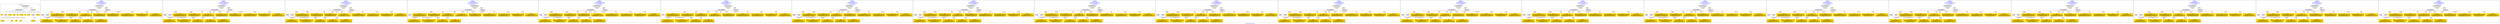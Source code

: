 digraph n0 {
fontcolor="blue"
remincross="true"
label="s15-s-detroit-institute-of-art.json"
subgraph cluster_0 {
label="1-correct model"
n2[style="filled",color="white",fillcolor="lightgray",label="CulturalHeritageObject1"];
n3[shape="plaintext",style="filled",fillcolor="gold",label="date"];
n4[style="filled",color="white",fillcolor="lightgray",label="Person1"];
n5[shape="plaintext",style="filled",fillcolor="gold",label="dimensions"];
n6[shape="plaintext",style="filled",fillcolor="gold",label="medium"];
n7[shape="plaintext",style="filled",fillcolor="gold",label="credit"];
n8[shape="plaintext",style="filled",fillcolor="gold",label="provenance"];
n9[shape="plaintext",style="filled",fillcolor="gold",label="title"];
n10[shape="plaintext",style="filled",fillcolor="gold",label="accession"];
n11[style="filled",color="white",fillcolor="lightgray",label="Concept1"];
n12[shape="plaintext",style="filled",fillcolor="gold",label="nationality"];
n13[shape="plaintext",style="filled",fillcolor="gold",label="birth"];
n14[shape="plaintext",style="filled",fillcolor="gold",label="death"];
n15[shape="plaintext",style="filled",fillcolor="gold",label="name"];
n16[style="filled",color="white",fillcolor="lightgray",label="EuropeanaAggregation1"];
n17[style="filled",color="white",fillcolor="lightgray",label="WebResource1"];
n18[shape="plaintext",style="filled",fillcolor="gold",label="imageURL"];
n19[shape="plaintext",style="filled",fillcolor="gold",label="classification"];
}
subgraph cluster_1 {
label="candidate 0\nlink coherence:1.0\nnode coherence:1.0\nconfidence:0.5036893193161921\nmapping score:0.6166143884900128\ncost:16.99972\n-precision:0.76-recall:0.76"
n21[style="filled",color="white",fillcolor="lightgray",label="CulturalHeritageObject1"];
n22[style="filled",color="white",fillcolor="lightgray",label="Person1"];
n23[style="filled",color="white",fillcolor="lightgray",label="Concept1"];
n24[style="filled",color="white",fillcolor="lightgray",label="EuropeanaAggregation1"];
n25[style="filled",color="white",fillcolor="lightgray",label="WebResource1"];
n26[shape="plaintext",style="filled",fillcolor="gold",label="accession\n[CulturalHeritageObject,extent,0.705]\n[CulturalHeritageObject,accessionNumber,0.247]\n[CulturalHeritageObject,description,0.031]\n[CulturalHeritageObject,provenance,0.017]"];
n27[shape="plaintext",style="filled",fillcolor="gold",label="name\n[Person,nameOfThePerson,0.506]\n[Document,classLink,0.217]\n[CulturalHeritageObject,provenance,0.151]\n[CulturalHeritageObject,description,0.125]"];
n28[shape="plaintext",style="filled",fillcolor="gold",label="nationality\n[Person,countryAssociatedWithThePerson,0.715]\n[CulturalHeritageObject,provenance,0.125]\n[Concept,prefLabel,0.095]\n[CulturalHeritageObject,title,0.065]"];
n29[shape="plaintext",style="filled",fillcolor="gold",label="death\n[Person,dateOfDeath,0.389]\n[Person,dateOfBirth,0.315]\n[CulturalHeritageObject,created,0.262]\n[Person,biographicalInformation,0.034]"];
n30[shape="plaintext",style="filled",fillcolor="gold",label="medium\n[CulturalHeritageObject,medium,0.797]\n[CulturalHeritageObject,provenance,0.084]\n[CulturalHeritageObject,description,0.06]\n[Concept,prefLabel,0.058]"];
n31[shape="plaintext",style="filled",fillcolor="gold",label="date\n[Person,dateOfBirth,0.375]\n[Person,dateOfDeath,0.302]\n[CulturalHeritageObject,created,0.288]\n[CulturalHeritageObject,provenance,0.035]"];
n32[shape="plaintext",style="filled",fillcolor="gold",label="title\n[CulturalHeritageObject,description,0.364]\n[CulturalHeritageObject,title,0.332]\n[Person,biographicalInformation,0.176]\n[CulturalHeritageObject,provenance,0.129]"];
n33[shape="plaintext",style="filled",fillcolor="gold",label="provenance\n[CulturalHeritageObject,provenance,0.357]\n[CulturalHeritageObject,description,0.251]\n[Person,biographicalInformation,0.199]\n[CulturalHeritageObject,title,0.193]"];
n34[shape="plaintext",style="filled",fillcolor="gold",label="dimensions\n[CulturalHeritageObject,extent,0.627]\n[CulturalHeritageObject,accessionNumber,0.187]\n[CulturalHeritageObject,description,0.106]\n[CulturalHeritageObject,medium,0.08]"];
n35[shape="plaintext",style="filled",fillcolor="gold",label="imageURL\n[WebResource,classLink,0.783]\n[Document,classLink,0.21]\n[CulturalHeritageObject,description,0.003]\n[CulturalHeritageObject,provenance,0.003]"];
n36[shape="plaintext",style="filled",fillcolor="gold",label="birth\n[Person,dateOfBirth,0.496]\n[Person,dateOfDeath,0.236]\n[CulturalHeritageObject,created,0.219]\n[Person,biographicalInformation,0.049]"];
n37[shape="plaintext",style="filled",fillcolor="gold",label="classification\n[Person,biographicalInformation,0.397]\n[Concept,prefLabel,0.296]\n[CulturalHeritageObject,description,0.185]\n[CulturalHeritageObject,provenance,0.121]"];
n38[shape="plaintext",style="filled",fillcolor="gold",label="credit\n[CulturalHeritageObject,provenance,0.665]\n[CulturalHeritageObject,description,0.141]\n[CulturalHeritageObject,title,0.118]\n[Document,classLink,0.076]"];
}
subgraph cluster_2 {
label="candidate 1\nlink coherence:1.0\nnode coherence:1.0\nconfidence:0.5022873427899854\nmapping score:0.6161470629812772\ncost:16.99972\n-precision:0.88-recall:0.88"
n40[style="filled",color="white",fillcolor="lightgray",label="CulturalHeritageObject1"];
n41[style="filled",color="white",fillcolor="lightgray",label="Person1"];
n42[style="filled",color="white",fillcolor="lightgray",label="Concept1"];
n43[style="filled",color="white",fillcolor="lightgray",label="EuropeanaAggregation1"];
n44[style="filled",color="white",fillcolor="lightgray",label="WebResource1"];
n45[shape="plaintext",style="filled",fillcolor="gold",label="dimensions\n[CulturalHeritageObject,extent,0.627]\n[CulturalHeritageObject,accessionNumber,0.187]\n[CulturalHeritageObject,description,0.106]\n[CulturalHeritageObject,medium,0.08]"];
n46[shape="plaintext",style="filled",fillcolor="gold",label="name\n[Person,nameOfThePerson,0.506]\n[Document,classLink,0.217]\n[CulturalHeritageObject,provenance,0.151]\n[CulturalHeritageObject,description,0.125]"];
n47[shape="plaintext",style="filled",fillcolor="gold",label="nationality\n[Person,countryAssociatedWithThePerson,0.715]\n[CulturalHeritageObject,provenance,0.125]\n[Concept,prefLabel,0.095]\n[CulturalHeritageObject,title,0.065]"];
n48[shape="plaintext",style="filled",fillcolor="gold",label="death\n[Person,dateOfDeath,0.389]\n[Person,dateOfBirth,0.315]\n[CulturalHeritageObject,created,0.262]\n[Person,biographicalInformation,0.034]"];
n49[shape="plaintext",style="filled",fillcolor="gold",label="medium\n[CulturalHeritageObject,medium,0.797]\n[CulturalHeritageObject,provenance,0.084]\n[CulturalHeritageObject,description,0.06]\n[Concept,prefLabel,0.058]"];
n50[shape="plaintext",style="filled",fillcolor="gold",label="date\n[Person,dateOfBirth,0.375]\n[Person,dateOfDeath,0.302]\n[CulturalHeritageObject,created,0.288]\n[CulturalHeritageObject,provenance,0.035]"];
n51[shape="plaintext",style="filled",fillcolor="gold",label="title\n[CulturalHeritageObject,description,0.364]\n[CulturalHeritageObject,title,0.332]\n[Person,biographicalInformation,0.176]\n[CulturalHeritageObject,provenance,0.129]"];
n52[shape="plaintext",style="filled",fillcolor="gold",label="provenance\n[CulturalHeritageObject,provenance,0.357]\n[CulturalHeritageObject,description,0.251]\n[Person,biographicalInformation,0.199]\n[CulturalHeritageObject,title,0.193]"];
n53[shape="plaintext",style="filled",fillcolor="gold",label="accession\n[CulturalHeritageObject,extent,0.705]\n[CulturalHeritageObject,accessionNumber,0.247]\n[CulturalHeritageObject,description,0.031]\n[CulturalHeritageObject,provenance,0.017]"];
n54[shape="plaintext",style="filled",fillcolor="gold",label="imageURL\n[WebResource,classLink,0.783]\n[Document,classLink,0.21]\n[CulturalHeritageObject,description,0.003]\n[CulturalHeritageObject,provenance,0.003]"];
n55[shape="plaintext",style="filled",fillcolor="gold",label="birth\n[Person,dateOfBirth,0.496]\n[Person,dateOfDeath,0.236]\n[CulturalHeritageObject,created,0.219]\n[Person,biographicalInformation,0.049]"];
n56[shape="plaintext",style="filled",fillcolor="gold",label="classification\n[Person,biographicalInformation,0.397]\n[Concept,prefLabel,0.296]\n[CulturalHeritageObject,description,0.185]\n[CulturalHeritageObject,provenance,0.121]"];
n57[shape="plaintext",style="filled",fillcolor="gold",label="credit\n[CulturalHeritageObject,provenance,0.665]\n[CulturalHeritageObject,description,0.141]\n[CulturalHeritageObject,title,0.118]\n[Document,classLink,0.076]"];
}
subgraph cluster_3 {
label="candidate 10\nlink coherence:1.0\nnode coherence:1.0\nconfidence:0.4930555105994014\nmapping score:0.6130697855844159\ncost:16.99972\n-precision:0.76-recall:0.76"
n59[style="filled",color="white",fillcolor="lightgray",label="CulturalHeritageObject1"];
n60[style="filled",color="white",fillcolor="lightgray",label="Person1"];
n61[style="filled",color="white",fillcolor="lightgray",label="Concept1"];
n62[style="filled",color="white",fillcolor="lightgray",label="EuropeanaAggregation1"];
n63[style="filled",color="white",fillcolor="lightgray",label="WebResource1"];
n64[shape="plaintext",style="filled",fillcolor="gold",label="accession\n[CulturalHeritageObject,extent,0.705]\n[CulturalHeritageObject,accessionNumber,0.247]\n[CulturalHeritageObject,description,0.031]\n[CulturalHeritageObject,provenance,0.017]"];
n65[shape="plaintext",style="filled",fillcolor="gold",label="name\n[Person,nameOfThePerson,0.506]\n[Document,classLink,0.217]\n[CulturalHeritageObject,provenance,0.151]\n[CulturalHeritageObject,description,0.125]"];
n66[shape="plaintext",style="filled",fillcolor="gold",label="nationality\n[Person,countryAssociatedWithThePerson,0.715]\n[CulturalHeritageObject,provenance,0.125]\n[Concept,prefLabel,0.095]\n[CulturalHeritageObject,title,0.065]"];
n67[shape="plaintext",style="filled",fillcolor="gold",label="death\n[Person,dateOfDeath,0.389]\n[Person,dateOfBirth,0.315]\n[CulturalHeritageObject,created,0.262]\n[Person,biographicalInformation,0.034]"];
n68[shape="plaintext",style="filled",fillcolor="gold",label="medium\n[CulturalHeritageObject,medium,0.797]\n[CulturalHeritageObject,provenance,0.084]\n[CulturalHeritageObject,description,0.06]\n[Concept,prefLabel,0.058]"];
n69[shape="plaintext",style="filled",fillcolor="gold",label="provenance\n[CulturalHeritageObject,provenance,0.357]\n[CulturalHeritageObject,description,0.251]\n[Person,biographicalInformation,0.199]\n[CulturalHeritageObject,title,0.193]"];
n70[shape="plaintext",style="filled",fillcolor="gold",label="date\n[Person,dateOfBirth,0.375]\n[Person,dateOfDeath,0.302]\n[CulturalHeritageObject,created,0.288]\n[CulturalHeritageObject,provenance,0.035]"];
n71[shape="plaintext",style="filled",fillcolor="gold",label="dimensions\n[CulturalHeritageObject,extent,0.627]\n[CulturalHeritageObject,accessionNumber,0.187]\n[CulturalHeritageObject,description,0.106]\n[CulturalHeritageObject,medium,0.08]"];
n72[shape="plaintext",style="filled",fillcolor="gold",label="imageURL\n[WebResource,classLink,0.783]\n[Document,classLink,0.21]\n[CulturalHeritageObject,description,0.003]\n[CulturalHeritageObject,provenance,0.003]"];
n73[shape="plaintext",style="filled",fillcolor="gold",label="birth\n[Person,dateOfBirth,0.496]\n[Person,dateOfDeath,0.236]\n[CulturalHeritageObject,created,0.219]\n[Person,biographicalInformation,0.049]"];
n74[shape="plaintext",style="filled",fillcolor="gold",label="classification\n[Person,biographicalInformation,0.397]\n[Concept,prefLabel,0.296]\n[CulturalHeritageObject,description,0.185]\n[CulturalHeritageObject,provenance,0.121]"];
n75[shape="plaintext",style="filled",fillcolor="gold",label="title\n[CulturalHeritageObject,description,0.364]\n[CulturalHeritageObject,title,0.332]\n[Person,biographicalInformation,0.176]\n[CulturalHeritageObject,provenance,0.129]"];
n76[shape="plaintext",style="filled",fillcolor="gold",label="credit\n[CulturalHeritageObject,provenance,0.665]\n[CulturalHeritageObject,description,0.141]\n[CulturalHeritageObject,title,0.118]\n[Document,classLink,0.076]"];
}
subgraph cluster_4 {
label="candidate 11\nlink coherence:1.0\nnode coherence:1.0\nconfidence:0.49270184292145597\nmapping score:0.6257724091789468\ncost:15.99974\n-precision:0.81-recall:0.76"
n78[style="filled",color="white",fillcolor="lightgray",label="CulturalHeritageObject1"];
n79[style="filled",color="white",fillcolor="lightgray",label="Person1"];
n80[style="filled",color="white",fillcolor="lightgray",label="EuropeanaAggregation1"];
n81[style="filled",color="white",fillcolor="lightgray",label="WebResource1"];
n82[shape="plaintext",style="filled",fillcolor="gold",label="accession\n[CulturalHeritageObject,extent,0.705]\n[CulturalHeritageObject,accessionNumber,0.247]\n[CulturalHeritageObject,description,0.031]\n[CulturalHeritageObject,provenance,0.017]"];
n83[shape="plaintext",style="filled",fillcolor="gold",label="name\n[Person,nameOfThePerson,0.506]\n[Document,classLink,0.217]\n[CulturalHeritageObject,provenance,0.151]\n[CulturalHeritageObject,description,0.125]"];
n84[shape="plaintext",style="filled",fillcolor="gold",label="nationality\n[Person,countryAssociatedWithThePerson,0.715]\n[CulturalHeritageObject,provenance,0.125]\n[Concept,prefLabel,0.095]\n[CulturalHeritageObject,title,0.065]"];
n85[shape="plaintext",style="filled",fillcolor="gold",label="death\n[Person,dateOfDeath,0.389]\n[Person,dateOfBirth,0.315]\n[CulturalHeritageObject,created,0.262]\n[Person,biographicalInformation,0.034]"];
n86[shape="plaintext",style="filled",fillcolor="gold",label="medium\n[CulturalHeritageObject,medium,0.797]\n[CulturalHeritageObject,provenance,0.084]\n[CulturalHeritageObject,description,0.06]\n[Concept,prefLabel,0.058]"];
n87[shape="plaintext",style="filled",fillcolor="gold",label="classification\n[Person,biographicalInformation,0.397]\n[Concept,prefLabel,0.296]\n[CulturalHeritageObject,description,0.185]\n[CulturalHeritageObject,provenance,0.121]"];
n88[shape="plaintext",style="filled",fillcolor="gold",label="date\n[Person,dateOfBirth,0.375]\n[Person,dateOfDeath,0.302]\n[CulturalHeritageObject,created,0.288]\n[CulturalHeritageObject,provenance,0.035]"];
n89[shape="plaintext",style="filled",fillcolor="gold",label="provenance\n[CulturalHeritageObject,provenance,0.357]\n[CulturalHeritageObject,description,0.251]\n[Person,biographicalInformation,0.199]\n[CulturalHeritageObject,title,0.193]"];
n90[shape="plaintext",style="filled",fillcolor="gold",label="dimensions\n[CulturalHeritageObject,extent,0.627]\n[CulturalHeritageObject,accessionNumber,0.187]\n[CulturalHeritageObject,description,0.106]\n[CulturalHeritageObject,medium,0.08]"];
n91[shape="plaintext",style="filled",fillcolor="gold",label="imageURL\n[WebResource,classLink,0.783]\n[Document,classLink,0.21]\n[CulturalHeritageObject,description,0.003]\n[CulturalHeritageObject,provenance,0.003]"];
n92[shape="plaintext",style="filled",fillcolor="gold",label="birth\n[Person,dateOfBirth,0.496]\n[Person,dateOfDeath,0.236]\n[CulturalHeritageObject,created,0.219]\n[Person,biographicalInformation,0.049]"];
n93[shape="plaintext",style="filled",fillcolor="gold",label="title\n[CulturalHeritageObject,description,0.364]\n[CulturalHeritageObject,title,0.332]\n[Person,biographicalInformation,0.176]\n[CulturalHeritageObject,provenance,0.129]"];
n94[shape="plaintext",style="filled",fillcolor="gold",label="credit\n[CulturalHeritageObject,provenance,0.665]\n[CulturalHeritageObject,description,0.141]\n[CulturalHeritageObject,title,0.118]\n[Document,classLink,0.076]"];
}
subgraph cluster_5 {
label="candidate 12\nlink coherence:1.0\nnode coherence:1.0\nconfidence:0.49165353407319484\nmapping score:0.6126024600756804\ncost:16.99972\n-precision:0.88-recall:0.88"
n96[style="filled",color="white",fillcolor="lightgray",label="CulturalHeritageObject1"];
n97[style="filled",color="white",fillcolor="lightgray",label="Person1"];
n98[style="filled",color="white",fillcolor="lightgray",label="Concept1"];
n99[style="filled",color="white",fillcolor="lightgray",label="EuropeanaAggregation1"];
n100[style="filled",color="white",fillcolor="lightgray",label="WebResource1"];
n101[shape="plaintext",style="filled",fillcolor="gold",label="dimensions\n[CulturalHeritageObject,extent,0.627]\n[CulturalHeritageObject,accessionNumber,0.187]\n[CulturalHeritageObject,description,0.106]\n[CulturalHeritageObject,medium,0.08]"];
n102[shape="plaintext",style="filled",fillcolor="gold",label="name\n[Person,nameOfThePerson,0.506]\n[Document,classLink,0.217]\n[CulturalHeritageObject,provenance,0.151]\n[CulturalHeritageObject,description,0.125]"];
n103[shape="plaintext",style="filled",fillcolor="gold",label="nationality\n[Person,countryAssociatedWithThePerson,0.715]\n[CulturalHeritageObject,provenance,0.125]\n[Concept,prefLabel,0.095]\n[CulturalHeritageObject,title,0.065]"];
n104[shape="plaintext",style="filled",fillcolor="gold",label="death\n[Person,dateOfDeath,0.389]\n[Person,dateOfBirth,0.315]\n[CulturalHeritageObject,created,0.262]\n[Person,biographicalInformation,0.034]"];
n105[shape="plaintext",style="filled",fillcolor="gold",label="medium\n[CulturalHeritageObject,medium,0.797]\n[CulturalHeritageObject,provenance,0.084]\n[CulturalHeritageObject,description,0.06]\n[Concept,prefLabel,0.058]"];
n106[shape="plaintext",style="filled",fillcolor="gold",label="provenance\n[CulturalHeritageObject,provenance,0.357]\n[CulturalHeritageObject,description,0.251]\n[Person,biographicalInformation,0.199]\n[CulturalHeritageObject,title,0.193]"];
n107[shape="plaintext",style="filled",fillcolor="gold",label="date\n[Person,dateOfBirth,0.375]\n[Person,dateOfDeath,0.302]\n[CulturalHeritageObject,created,0.288]\n[CulturalHeritageObject,provenance,0.035]"];
n108[shape="plaintext",style="filled",fillcolor="gold",label="accession\n[CulturalHeritageObject,extent,0.705]\n[CulturalHeritageObject,accessionNumber,0.247]\n[CulturalHeritageObject,description,0.031]\n[CulturalHeritageObject,provenance,0.017]"];
n109[shape="plaintext",style="filled",fillcolor="gold",label="imageURL\n[WebResource,classLink,0.783]\n[Document,classLink,0.21]\n[CulturalHeritageObject,description,0.003]\n[CulturalHeritageObject,provenance,0.003]"];
n110[shape="plaintext",style="filled",fillcolor="gold",label="birth\n[Person,dateOfBirth,0.496]\n[Person,dateOfDeath,0.236]\n[CulturalHeritageObject,created,0.219]\n[Person,biographicalInformation,0.049]"];
n111[shape="plaintext",style="filled",fillcolor="gold",label="classification\n[Person,biographicalInformation,0.397]\n[Concept,prefLabel,0.296]\n[CulturalHeritageObject,description,0.185]\n[CulturalHeritageObject,provenance,0.121]"];
n112[shape="plaintext",style="filled",fillcolor="gold",label="title\n[CulturalHeritageObject,description,0.364]\n[CulturalHeritageObject,title,0.332]\n[Person,biographicalInformation,0.176]\n[CulturalHeritageObject,provenance,0.129]"];
n113[shape="plaintext",style="filled",fillcolor="gold",label="credit\n[CulturalHeritageObject,provenance,0.665]\n[CulturalHeritageObject,description,0.141]\n[CulturalHeritageObject,title,0.118]\n[Document,classLink,0.076]"];
}
subgraph cluster_6 {
label="candidate 13\nlink coherence:1.0\nnode coherence:1.0\nconfidence:0.49129986639524925\nmapping score:0.6253050836702113\ncost:15.99974\n-precision:0.94-recall:0.88"
n115[style="filled",color="white",fillcolor="lightgray",label="CulturalHeritageObject1"];
n116[style="filled",color="white",fillcolor="lightgray",label="Person1"];
n117[style="filled",color="white",fillcolor="lightgray",label="EuropeanaAggregation1"];
n118[style="filled",color="white",fillcolor="lightgray",label="WebResource1"];
n119[shape="plaintext",style="filled",fillcolor="gold",label="dimensions\n[CulturalHeritageObject,extent,0.627]\n[CulturalHeritageObject,accessionNumber,0.187]\n[CulturalHeritageObject,description,0.106]\n[CulturalHeritageObject,medium,0.08]"];
n120[shape="plaintext",style="filled",fillcolor="gold",label="name\n[Person,nameOfThePerson,0.506]\n[Document,classLink,0.217]\n[CulturalHeritageObject,provenance,0.151]\n[CulturalHeritageObject,description,0.125]"];
n121[shape="plaintext",style="filled",fillcolor="gold",label="nationality\n[Person,countryAssociatedWithThePerson,0.715]\n[CulturalHeritageObject,provenance,0.125]\n[Concept,prefLabel,0.095]\n[CulturalHeritageObject,title,0.065]"];
n122[shape="plaintext",style="filled",fillcolor="gold",label="death\n[Person,dateOfDeath,0.389]\n[Person,dateOfBirth,0.315]\n[CulturalHeritageObject,created,0.262]\n[Person,biographicalInformation,0.034]"];
n123[shape="plaintext",style="filled",fillcolor="gold",label="medium\n[CulturalHeritageObject,medium,0.797]\n[CulturalHeritageObject,provenance,0.084]\n[CulturalHeritageObject,description,0.06]\n[Concept,prefLabel,0.058]"];
n124[shape="plaintext",style="filled",fillcolor="gold",label="classification\n[Person,biographicalInformation,0.397]\n[Concept,prefLabel,0.296]\n[CulturalHeritageObject,description,0.185]\n[CulturalHeritageObject,provenance,0.121]"];
n125[shape="plaintext",style="filled",fillcolor="gold",label="date\n[Person,dateOfBirth,0.375]\n[Person,dateOfDeath,0.302]\n[CulturalHeritageObject,created,0.288]\n[CulturalHeritageObject,provenance,0.035]"];
n126[shape="plaintext",style="filled",fillcolor="gold",label="provenance\n[CulturalHeritageObject,provenance,0.357]\n[CulturalHeritageObject,description,0.251]\n[Person,biographicalInformation,0.199]\n[CulturalHeritageObject,title,0.193]"];
n127[shape="plaintext",style="filled",fillcolor="gold",label="accession\n[CulturalHeritageObject,extent,0.705]\n[CulturalHeritageObject,accessionNumber,0.247]\n[CulturalHeritageObject,description,0.031]\n[CulturalHeritageObject,provenance,0.017]"];
n128[shape="plaintext",style="filled",fillcolor="gold",label="imageURL\n[WebResource,classLink,0.783]\n[Document,classLink,0.21]\n[CulturalHeritageObject,description,0.003]\n[CulturalHeritageObject,provenance,0.003]"];
n129[shape="plaintext",style="filled",fillcolor="gold",label="birth\n[Person,dateOfBirth,0.496]\n[Person,dateOfDeath,0.236]\n[CulturalHeritageObject,created,0.219]\n[Person,biographicalInformation,0.049]"];
n130[shape="plaintext",style="filled",fillcolor="gold",label="title\n[CulturalHeritageObject,description,0.364]\n[CulturalHeritageObject,title,0.332]\n[Person,biographicalInformation,0.176]\n[CulturalHeritageObject,provenance,0.129]"];
n131[shape="plaintext",style="filled",fillcolor="gold",label="credit\n[CulturalHeritageObject,provenance,0.665]\n[CulturalHeritageObject,description,0.141]\n[CulturalHeritageObject,title,0.118]\n[Document,classLink,0.076]"];
}
subgraph cluster_7 {
label="candidate 14\nlink coherence:1.0\nnode coherence:1.0\nconfidence:0.4911642002391835\nmapping score:0.6124393487976766\ncost:16.99971\n-precision:0.88-recall:0.88"
n133[style="filled",color="white",fillcolor="lightgray",label="CulturalHeritageObject1"];
n134[style="filled",color="white",fillcolor="lightgray",label="Person1"];
n135[style="filled",color="white",fillcolor="lightgray",label="Concept1"];
n136[style="filled",color="white",fillcolor="lightgray",label="EuropeanaAggregation1"];
n137[style="filled",color="white",fillcolor="lightgray",label="WebResource1"];
n138[shape="plaintext",style="filled",fillcolor="gold",label="dimensions\n[CulturalHeritageObject,extent,0.627]\n[CulturalHeritageObject,accessionNumber,0.187]\n[CulturalHeritageObject,description,0.106]\n[CulturalHeritageObject,medium,0.08]"];
n139[shape="plaintext",style="filled",fillcolor="gold",label="name\n[Person,nameOfThePerson,0.506]\n[Document,classLink,0.217]\n[CulturalHeritageObject,provenance,0.151]\n[CulturalHeritageObject,description,0.125]"];
n140[shape="plaintext",style="filled",fillcolor="gold",label="nationality\n[Person,countryAssociatedWithThePerson,0.715]\n[CulturalHeritageObject,provenance,0.125]\n[Concept,prefLabel,0.095]\n[CulturalHeritageObject,title,0.065]"];
n141[shape="plaintext",style="filled",fillcolor="gold",label="date\n[Person,dateOfBirth,0.375]\n[Person,dateOfDeath,0.302]\n[CulturalHeritageObject,created,0.288]\n[CulturalHeritageObject,provenance,0.035]"];
n142[shape="plaintext",style="filled",fillcolor="gold",label="medium\n[CulturalHeritageObject,medium,0.797]\n[CulturalHeritageObject,provenance,0.084]\n[CulturalHeritageObject,description,0.06]\n[Concept,prefLabel,0.058]"];
n143[shape="plaintext",style="filled",fillcolor="gold",label="death\n[Person,dateOfDeath,0.389]\n[Person,dateOfBirth,0.315]\n[CulturalHeritageObject,created,0.262]\n[Person,biographicalInformation,0.034]"];
n144[shape="plaintext",style="filled",fillcolor="gold",label="provenance\n[CulturalHeritageObject,provenance,0.357]\n[CulturalHeritageObject,description,0.251]\n[Person,biographicalInformation,0.199]\n[CulturalHeritageObject,title,0.193]"];
n145[shape="plaintext",style="filled",fillcolor="gold",label="accession\n[CulturalHeritageObject,extent,0.705]\n[CulturalHeritageObject,accessionNumber,0.247]\n[CulturalHeritageObject,description,0.031]\n[CulturalHeritageObject,provenance,0.017]"];
n146[shape="plaintext",style="filled",fillcolor="gold",label="imageURL\n[WebResource,classLink,0.783]\n[Document,classLink,0.21]\n[CulturalHeritageObject,description,0.003]\n[CulturalHeritageObject,provenance,0.003]"];
n147[shape="plaintext",style="filled",fillcolor="gold",label="birth\n[Person,dateOfBirth,0.496]\n[Person,dateOfDeath,0.236]\n[CulturalHeritageObject,created,0.219]\n[Person,biographicalInformation,0.049]"];
n148[shape="plaintext",style="filled",fillcolor="gold",label="classification\n[Person,biographicalInformation,0.397]\n[Concept,prefLabel,0.296]\n[CulturalHeritageObject,description,0.185]\n[CulturalHeritageObject,provenance,0.121]"];
n149[shape="plaintext",style="filled",fillcolor="gold",label="title\n[CulturalHeritageObject,description,0.364]\n[CulturalHeritageObject,title,0.332]\n[Person,biographicalInformation,0.176]\n[CulturalHeritageObject,provenance,0.129]"];
n150[shape="plaintext",style="filled",fillcolor="gold",label="credit\n[CulturalHeritageObject,provenance,0.665]\n[CulturalHeritageObject,description,0.141]\n[CulturalHeritageObject,title,0.118]\n[Document,classLink,0.076]"];
}
subgraph cluster_8 {
label="candidate 15\nlink coherence:1.0\nnode coherence:1.0\nconfidence:0.4911642002391835\nmapping score:0.6124393487976766\ncost:16.99972\n-precision:0.82-recall:0.82"
n152[style="filled",color="white",fillcolor="lightgray",label="CulturalHeritageObject1"];
n153[style="filled",color="white",fillcolor="lightgray",label="Person1"];
n154[style="filled",color="white",fillcolor="lightgray",label="Concept1"];
n155[style="filled",color="white",fillcolor="lightgray",label="EuropeanaAggregation1"];
n156[style="filled",color="white",fillcolor="lightgray",label="WebResource1"];
n157[shape="plaintext",style="filled",fillcolor="gold",label="dimensions\n[CulturalHeritageObject,extent,0.627]\n[CulturalHeritageObject,accessionNumber,0.187]\n[CulturalHeritageObject,description,0.106]\n[CulturalHeritageObject,medium,0.08]"];
n158[shape="plaintext",style="filled",fillcolor="gold",label="name\n[Person,nameOfThePerson,0.506]\n[Document,classLink,0.217]\n[CulturalHeritageObject,provenance,0.151]\n[CulturalHeritageObject,description,0.125]"];
n159[shape="plaintext",style="filled",fillcolor="gold",label="nationality\n[Person,countryAssociatedWithThePerson,0.715]\n[CulturalHeritageObject,provenance,0.125]\n[Concept,prefLabel,0.095]\n[CulturalHeritageObject,title,0.065]"];
n160[shape="plaintext",style="filled",fillcolor="gold",label="date\n[Person,dateOfBirth,0.375]\n[Person,dateOfDeath,0.302]\n[CulturalHeritageObject,created,0.288]\n[CulturalHeritageObject,provenance,0.035]"];
n161[shape="plaintext",style="filled",fillcolor="gold",label="medium\n[CulturalHeritageObject,medium,0.797]\n[CulturalHeritageObject,provenance,0.084]\n[CulturalHeritageObject,description,0.06]\n[Concept,prefLabel,0.058]"];
n162[shape="plaintext",style="filled",fillcolor="gold",label="death\n[Person,dateOfDeath,0.389]\n[Person,dateOfBirth,0.315]\n[CulturalHeritageObject,created,0.262]\n[Person,biographicalInformation,0.034]"];
n163[shape="plaintext",style="filled",fillcolor="gold",label="provenance\n[CulturalHeritageObject,provenance,0.357]\n[CulturalHeritageObject,description,0.251]\n[Person,biographicalInformation,0.199]\n[CulturalHeritageObject,title,0.193]"];
n164[shape="plaintext",style="filled",fillcolor="gold",label="accession\n[CulturalHeritageObject,extent,0.705]\n[CulturalHeritageObject,accessionNumber,0.247]\n[CulturalHeritageObject,description,0.031]\n[CulturalHeritageObject,provenance,0.017]"];
n165[shape="plaintext",style="filled",fillcolor="gold",label="imageURL\n[WebResource,classLink,0.783]\n[Document,classLink,0.21]\n[CulturalHeritageObject,description,0.003]\n[CulturalHeritageObject,provenance,0.003]"];
n166[shape="plaintext",style="filled",fillcolor="gold",label="birth\n[Person,dateOfBirth,0.496]\n[Person,dateOfDeath,0.236]\n[CulturalHeritageObject,created,0.219]\n[Person,biographicalInformation,0.049]"];
n167[shape="plaintext",style="filled",fillcolor="gold",label="classification\n[Person,biographicalInformation,0.397]\n[Concept,prefLabel,0.296]\n[CulturalHeritageObject,description,0.185]\n[CulturalHeritageObject,provenance,0.121]"];
n168[shape="plaintext",style="filled",fillcolor="gold",label="title\n[CulturalHeritageObject,description,0.364]\n[CulturalHeritageObject,title,0.332]\n[Person,biographicalInformation,0.176]\n[CulturalHeritageObject,provenance,0.129]"];
n169[shape="plaintext",style="filled",fillcolor="gold",label="credit\n[CulturalHeritageObject,provenance,0.665]\n[CulturalHeritageObject,description,0.141]\n[CulturalHeritageObject,title,0.118]\n[Document,classLink,0.076]"];
}
subgraph cluster_9 {
label="candidate 16\nlink coherence:1.0\nnode coherence:1.0\nconfidence:0.4911642002391835\nmapping score:0.6124393487976766\ncost:16.99978\n-precision:0.88-recall:0.88"
n171[style="filled",color="white",fillcolor="lightgray",label="CulturalHeritageObject1"];
n172[style="filled",color="white",fillcolor="lightgray",label="Person1"];
n173[style="filled",color="white",fillcolor="lightgray",label="Concept1"];
n174[style="filled",color="white",fillcolor="lightgray",label="EuropeanaAggregation1"];
n175[style="filled",color="white",fillcolor="lightgray",label="WebResource2"];
n176[shape="plaintext",style="filled",fillcolor="gold",label="dimensions\n[CulturalHeritageObject,extent,0.627]\n[CulturalHeritageObject,accessionNumber,0.187]\n[CulturalHeritageObject,description,0.106]\n[CulturalHeritageObject,medium,0.08]"];
n177[shape="plaintext",style="filled",fillcolor="gold",label="name\n[Person,nameOfThePerson,0.506]\n[Document,classLink,0.217]\n[CulturalHeritageObject,provenance,0.151]\n[CulturalHeritageObject,description,0.125]"];
n178[shape="plaintext",style="filled",fillcolor="gold",label="nationality\n[Person,countryAssociatedWithThePerson,0.715]\n[CulturalHeritageObject,provenance,0.125]\n[Concept,prefLabel,0.095]\n[CulturalHeritageObject,title,0.065]"];
n179[shape="plaintext",style="filled",fillcolor="gold",label="date\n[Person,dateOfBirth,0.375]\n[Person,dateOfDeath,0.302]\n[CulturalHeritageObject,created,0.288]\n[CulturalHeritageObject,provenance,0.035]"];
n180[shape="plaintext",style="filled",fillcolor="gold",label="medium\n[CulturalHeritageObject,medium,0.797]\n[CulturalHeritageObject,provenance,0.084]\n[CulturalHeritageObject,description,0.06]\n[Concept,prefLabel,0.058]"];
n181[shape="plaintext",style="filled",fillcolor="gold",label="death\n[Person,dateOfDeath,0.389]\n[Person,dateOfBirth,0.315]\n[CulturalHeritageObject,created,0.262]\n[Person,biographicalInformation,0.034]"];
n182[shape="plaintext",style="filled",fillcolor="gold",label="provenance\n[CulturalHeritageObject,provenance,0.357]\n[CulturalHeritageObject,description,0.251]\n[Person,biographicalInformation,0.199]\n[CulturalHeritageObject,title,0.193]"];
n183[shape="plaintext",style="filled",fillcolor="gold",label="imageURL\n[WebResource,classLink,0.783]\n[Document,classLink,0.21]\n[CulturalHeritageObject,description,0.003]\n[CulturalHeritageObject,provenance,0.003]"];
n184[shape="plaintext",style="filled",fillcolor="gold",label="accession\n[CulturalHeritageObject,extent,0.705]\n[CulturalHeritageObject,accessionNumber,0.247]\n[CulturalHeritageObject,description,0.031]\n[CulturalHeritageObject,provenance,0.017]"];
n185[shape="plaintext",style="filled",fillcolor="gold",label="birth\n[Person,dateOfBirth,0.496]\n[Person,dateOfDeath,0.236]\n[CulturalHeritageObject,created,0.219]\n[Person,biographicalInformation,0.049]"];
n186[shape="plaintext",style="filled",fillcolor="gold",label="classification\n[Person,biographicalInformation,0.397]\n[Concept,prefLabel,0.296]\n[CulturalHeritageObject,description,0.185]\n[CulturalHeritageObject,provenance,0.121]"];
n187[shape="plaintext",style="filled",fillcolor="gold",label="title\n[CulturalHeritageObject,description,0.364]\n[CulturalHeritageObject,title,0.332]\n[Person,biographicalInformation,0.176]\n[CulturalHeritageObject,provenance,0.129]"];
n188[shape="plaintext",style="filled",fillcolor="gold",label="credit\n[CulturalHeritageObject,provenance,0.665]\n[CulturalHeritageObject,description,0.141]\n[CulturalHeritageObject,title,0.118]\n[Document,classLink,0.076]"];
}
subgraph cluster_10 {
label="candidate 17\nlink coherence:1.0\nnode coherence:1.0\nconfidence:0.49109090980869874\nmapping score:0.6124149186541817\ncost:16.99972\n-precision:0.71-recall:0.71"
n190[style="filled",color="white",fillcolor="lightgray",label="CulturalHeritageObject1"];
n191[style="filled",color="white",fillcolor="lightgray",label="Person1"];
n192[style="filled",color="white",fillcolor="lightgray",label="Concept1"];
n193[style="filled",color="white",fillcolor="lightgray",label="EuropeanaAggregation1"];
n194[style="filled",color="white",fillcolor="lightgray",label="WebResource1"];
n195[shape="plaintext",style="filled",fillcolor="gold",label="accession\n[CulturalHeritageObject,extent,0.705]\n[CulturalHeritageObject,accessionNumber,0.247]\n[CulturalHeritageObject,description,0.031]\n[CulturalHeritageObject,provenance,0.017]"];
n196[shape="plaintext",style="filled",fillcolor="gold",label="name\n[Person,nameOfThePerson,0.506]\n[Document,classLink,0.217]\n[CulturalHeritageObject,provenance,0.151]\n[CulturalHeritageObject,description,0.125]"];
n197[shape="plaintext",style="filled",fillcolor="gold",label="nationality\n[Person,countryAssociatedWithThePerson,0.715]\n[CulturalHeritageObject,provenance,0.125]\n[Concept,prefLabel,0.095]\n[CulturalHeritageObject,title,0.065]"];
n198[shape="plaintext",style="filled",fillcolor="gold",label="death\n[Person,dateOfDeath,0.389]\n[Person,dateOfBirth,0.315]\n[CulturalHeritageObject,created,0.262]\n[Person,biographicalInformation,0.034]"];
n199[shape="plaintext",style="filled",fillcolor="gold",label="medium\n[CulturalHeritageObject,medium,0.797]\n[CulturalHeritageObject,provenance,0.084]\n[CulturalHeritageObject,description,0.06]\n[Concept,prefLabel,0.058]"];
n200[shape="plaintext",style="filled",fillcolor="gold",label="date\n[Person,dateOfBirth,0.375]\n[Person,dateOfDeath,0.302]\n[CulturalHeritageObject,created,0.288]\n[CulturalHeritageObject,provenance,0.035]"];
n201[shape="plaintext",style="filled",fillcolor="gold",label="title\n[CulturalHeritageObject,description,0.364]\n[CulturalHeritageObject,title,0.332]\n[Person,biographicalInformation,0.176]\n[CulturalHeritageObject,provenance,0.129]"];
n202[shape="plaintext",style="filled",fillcolor="gold",label="dimensions\n[CulturalHeritageObject,extent,0.627]\n[CulturalHeritageObject,accessionNumber,0.187]\n[CulturalHeritageObject,description,0.106]\n[CulturalHeritageObject,medium,0.08]"];
n203[shape="plaintext",style="filled",fillcolor="gold",label="imageURL\n[WebResource,classLink,0.783]\n[Document,classLink,0.21]\n[CulturalHeritageObject,description,0.003]\n[CulturalHeritageObject,provenance,0.003]"];
n204[shape="plaintext",style="filled",fillcolor="gold",label="birth\n[Person,dateOfBirth,0.496]\n[Person,dateOfDeath,0.236]\n[CulturalHeritageObject,created,0.219]\n[Person,biographicalInformation,0.049]"];
n205[shape="plaintext",style="filled",fillcolor="gold",label="classification\n[Person,biographicalInformation,0.397]\n[Concept,prefLabel,0.296]\n[CulturalHeritageObject,description,0.185]\n[CulturalHeritageObject,provenance,0.121]"];
n206[shape="plaintext",style="filled",fillcolor="gold",label="provenance\n[CulturalHeritageObject,provenance,0.357]\n[CulturalHeritageObject,description,0.251]\n[Person,biographicalInformation,0.199]\n[CulturalHeritageObject,title,0.193]"];
n207[shape="plaintext",style="filled",fillcolor="gold",label="credit\n[CulturalHeritageObject,provenance,0.665]\n[CulturalHeritageObject,description,0.141]\n[CulturalHeritageObject,title,0.118]\n[Document,classLink,0.076]"];
}
subgraph cluster_11 {
label="candidate 18\nlink coherence:1.0\nnode coherence:1.0\nconfidence:0.4896889332824922\nmapping score:0.6119475931454462\ncost:16.99972\n-precision:0.82-recall:0.82"
n209[style="filled",color="white",fillcolor="lightgray",label="CulturalHeritageObject1"];
n210[style="filled",color="white",fillcolor="lightgray",label="Person1"];
n211[style="filled",color="white",fillcolor="lightgray",label="Concept1"];
n212[style="filled",color="white",fillcolor="lightgray",label="EuropeanaAggregation1"];
n213[style="filled",color="white",fillcolor="lightgray",label="WebResource1"];
n214[shape="plaintext",style="filled",fillcolor="gold",label="dimensions\n[CulturalHeritageObject,extent,0.627]\n[CulturalHeritageObject,accessionNumber,0.187]\n[CulturalHeritageObject,description,0.106]\n[CulturalHeritageObject,medium,0.08]"];
n215[shape="plaintext",style="filled",fillcolor="gold",label="name\n[Person,nameOfThePerson,0.506]\n[Document,classLink,0.217]\n[CulturalHeritageObject,provenance,0.151]\n[CulturalHeritageObject,description,0.125]"];
n216[shape="plaintext",style="filled",fillcolor="gold",label="nationality\n[Person,countryAssociatedWithThePerson,0.715]\n[CulturalHeritageObject,provenance,0.125]\n[Concept,prefLabel,0.095]\n[CulturalHeritageObject,title,0.065]"];
n217[shape="plaintext",style="filled",fillcolor="gold",label="death\n[Person,dateOfDeath,0.389]\n[Person,dateOfBirth,0.315]\n[CulturalHeritageObject,created,0.262]\n[Person,biographicalInformation,0.034]"];
n218[shape="plaintext",style="filled",fillcolor="gold",label="medium\n[CulturalHeritageObject,medium,0.797]\n[CulturalHeritageObject,provenance,0.084]\n[CulturalHeritageObject,description,0.06]\n[Concept,prefLabel,0.058]"];
n219[shape="plaintext",style="filled",fillcolor="gold",label="date\n[Person,dateOfBirth,0.375]\n[Person,dateOfDeath,0.302]\n[CulturalHeritageObject,created,0.288]\n[CulturalHeritageObject,provenance,0.035]"];
n220[shape="plaintext",style="filled",fillcolor="gold",label="title\n[CulturalHeritageObject,description,0.364]\n[CulturalHeritageObject,title,0.332]\n[Person,biographicalInformation,0.176]\n[CulturalHeritageObject,provenance,0.129]"];
n221[shape="plaintext",style="filled",fillcolor="gold",label="accession\n[CulturalHeritageObject,extent,0.705]\n[CulturalHeritageObject,accessionNumber,0.247]\n[CulturalHeritageObject,description,0.031]\n[CulturalHeritageObject,provenance,0.017]"];
n222[shape="plaintext",style="filled",fillcolor="gold",label="imageURL\n[WebResource,classLink,0.783]\n[Document,classLink,0.21]\n[CulturalHeritageObject,description,0.003]\n[CulturalHeritageObject,provenance,0.003]"];
n223[shape="plaintext",style="filled",fillcolor="gold",label="birth\n[Person,dateOfBirth,0.496]\n[Person,dateOfDeath,0.236]\n[CulturalHeritageObject,created,0.219]\n[Person,biographicalInformation,0.049]"];
n224[shape="plaintext",style="filled",fillcolor="gold",label="classification\n[Person,biographicalInformation,0.397]\n[Concept,prefLabel,0.296]\n[CulturalHeritageObject,description,0.185]\n[CulturalHeritageObject,provenance,0.121]"];
n225[shape="plaintext",style="filled",fillcolor="gold",label="provenance\n[CulturalHeritageObject,provenance,0.357]\n[CulturalHeritageObject,description,0.251]\n[Person,biographicalInformation,0.199]\n[CulturalHeritageObject,title,0.193]"];
n226[shape="plaintext",style="filled",fillcolor="gold",label="credit\n[CulturalHeritageObject,provenance,0.665]\n[CulturalHeritageObject,description,0.141]\n[CulturalHeritageObject,title,0.118]\n[Document,classLink,0.076]"];
}
subgraph cluster_12 {
label="candidate 19\nlink coherence:1.0\nnode coherence:1.0\nconfidence:0.4877044859939365\nmapping score:0.6112861107159276\ncost:16.99972\n-precision:0.76-recall:0.76"
n228[style="filled",color="white",fillcolor="lightgray",label="CulturalHeritageObject1"];
n229[style="filled",color="white",fillcolor="lightgray",label="Person1"];
n230[style="filled",color="white",fillcolor="lightgray",label="Concept1"];
n231[style="filled",color="white",fillcolor="lightgray",label="EuropeanaAggregation1"];
n232[style="filled",color="white",fillcolor="lightgray",label="WebResource1"];
n233[shape="plaintext",style="filled",fillcolor="gold",label="dimensions\n[CulturalHeritageObject,extent,0.627]\n[CulturalHeritageObject,accessionNumber,0.187]\n[CulturalHeritageObject,description,0.106]\n[CulturalHeritageObject,medium,0.08]"];
n234[shape="plaintext",style="filled",fillcolor="gold",label="name\n[Person,nameOfThePerson,0.506]\n[Document,classLink,0.217]\n[CulturalHeritageObject,provenance,0.151]\n[CulturalHeritageObject,description,0.125]"];
n235[shape="plaintext",style="filled",fillcolor="gold",label="nationality\n[Person,countryAssociatedWithThePerson,0.715]\n[CulturalHeritageObject,provenance,0.125]\n[Concept,prefLabel,0.095]\n[CulturalHeritageObject,title,0.065]"];
n236[shape="plaintext",style="filled",fillcolor="gold",label="death\n[Person,dateOfDeath,0.389]\n[Person,dateOfBirth,0.315]\n[CulturalHeritageObject,created,0.262]\n[Person,biographicalInformation,0.034]"];
n237[shape="plaintext",style="filled",fillcolor="gold",label="medium\n[CulturalHeritageObject,medium,0.797]\n[CulturalHeritageObject,provenance,0.084]\n[CulturalHeritageObject,description,0.06]\n[Concept,prefLabel,0.058]"];
n238[shape="plaintext",style="filled",fillcolor="gold",label="birth\n[Person,dateOfBirth,0.496]\n[Person,dateOfDeath,0.236]\n[CulturalHeritageObject,created,0.219]\n[Person,biographicalInformation,0.049]"];
n239[shape="plaintext",style="filled",fillcolor="gold",label="title\n[CulturalHeritageObject,description,0.364]\n[CulturalHeritageObject,title,0.332]\n[Person,biographicalInformation,0.176]\n[CulturalHeritageObject,provenance,0.129]"];
n240[shape="plaintext",style="filled",fillcolor="gold",label="provenance\n[CulturalHeritageObject,provenance,0.357]\n[CulturalHeritageObject,description,0.251]\n[Person,biographicalInformation,0.199]\n[CulturalHeritageObject,title,0.193]"];
n241[shape="plaintext",style="filled",fillcolor="gold",label="accession\n[CulturalHeritageObject,extent,0.705]\n[CulturalHeritageObject,accessionNumber,0.247]\n[CulturalHeritageObject,description,0.031]\n[CulturalHeritageObject,provenance,0.017]"];
n242[shape="plaintext",style="filled",fillcolor="gold",label="imageURL\n[WebResource,classLink,0.783]\n[Document,classLink,0.21]\n[CulturalHeritageObject,description,0.003]\n[CulturalHeritageObject,provenance,0.003]"];
n243[shape="plaintext",style="filled",fillcolor="gold",label="date\n[Person,dateOfBirth,0.375]\n[Person,dateOfDeath,0.302]\n[CulturalHeritageObject,created,0.288]\n[CulturalHeritageObject,provenance,0.035]"];
n244[shape="plaintext",style="filled",fillcolor="gold",label="classification\n[Person,biographicalInformation,0.397]\n[Concept,prefLabel,0.296]\n[CulturalHeritageObject,description,0.185]\n[CulturalHeritageObject,provenance,0.121]"];
n245[shape="plaintext",style="filled",fillcolor="gold",label="credit\n[CulturalHeritageObject,provenance,0.665]\n[CulturalHeritageObject,description,0.141]\n[CulturalHeritageObject,title,0.118]\n[Document,classLink,0.076]"];
}
subgraph cluster_13 {
label="candidate 2\nlink coherence:1.0\nnode coherence:1.0\nconfidence:0.5012142860274141\nmapping score:0.6157893773937535\ncost:16.99971\n-precision:0.88-recall:0.88"
n247[style="filled",color="white",fillcolor="lightgray",label="CulturalHeritageObject1"];
n248[style="filled",color="white",fillcolor="lightgray",label="Person1"];
n249[style="filled",color="white",fillcolor="lightgray",label="Concept1"];
n250[style="filled",color="white",fillcolor="lightgray",label="EuropeanaAggregation1"];
n251[style="filled",color="white",fillcolor="lightgray",label="WebResource1"];
n252[shape="plaintext",style="filled",fillcolor="gold",label="accession\n[CulturalHeritageObject,extent,0.705]\n[CulturalHeritageObject,accessionNumber,0.247]\n[CulturalHeritageObject,description,0.031]\n[CulturalHeritageObject,provenance,0.017]"];
n253[shape="plaintext",style="filled",fillcolor="gold",label="name\n[Person,nameOfThePerson,0.506]\n[Document,classLink,0.217]\n[CulturalHeritageObject,provenance,0.151]\n[CulturalHeritageObject,description,0.125]"];
n254[shape="plaintext",style="filled",fillcolor="gold",label="nationality\n[Person,countryAssociatedWithThePerson,0.715]\n[CulturalHeritageObject,provenance,0.125]\n[Concept,prefLabel,0.095]\n[CulturalHeritageObject,title,0.065]"];
n255[shape="plaintext",style="filled",fillcolor="gold",label="death\n[Person,dateOfDeath,0.389]\n[Person,dateOfBirth,0.315]\n[CulturalHeritageObject,created,0.262]\n[Person,biographicalInformation,0.034]"];
n256[shape="plaintext",style="filled",fillcolor="gold",label="medium\n[CulturalHeritageObject,medium,0.797]\n[CulturalHeritageObject,provenance,0.084]\n[CulturalHeritageObject,description,0.06]\n[Concept,prefLabel,0.058]"];
n257[shape="plaintext",style="filled",fillcolor="gold",label="date\n[Person,dateOfBirth,0.375]\n[Person,dateOfDeath,0.302]\n[CulturalHeritageObject,created,0.288]\n[CulturalHeritageObject,provenance,0.035]"];
n258[shape="plaintext",style="filled",fillcolor="gold",label="provenance\n[CulturalHeritageObject,provenance,0.357]\n[CulturalHeritageObject,description,0.251]\n[Person,biographicalInformation,0.199]\n[CulturalHeritageObject,title,0.193]"];
n259[shape="plaintext",style="filled",fillcolor="gold",label="dimensions\n[CulturalHeritageObject,extent,0.627]\n[CulturalHeritageObject,accessionNumber,0.187]\n[CulturalHeritageObject,description,0.106]\n[CulturalHeritageObject,medium,0.08]"];
n260[shape="plaintext",style="filled",fillcolor="gold",label="imageURL\n[WebResource,classLink,0.783]\n[Document,classLink,0.21]\n[CulturalHeritageObject,description,0.003]\n[CulturalHeritageObject,provenance,0.003]"];
n261[shape="plaintext",style="filled",fillcolor="gold",label="birth\n[Person,dateOfBirth,0.496]\n[Person,dateOfDeath,0.236]\n[CulturalHeritageObject,created,0.219]\n[Person,biographicalInformation,0.049]"];
n262[shape="plaintext",style="filled",fillcolor="gold",label="classification\n[Person,biographicalInformation,0.397]\n[Concept,prefLabel,0.296]\n[CulturalHeritageObject,description,0.185]\n[CulturalHeritageObject,provenance,0.121]"];
n263[shape="plaintext",style="filled",fillcolor="gold",label="title\n[CulturalHeritageObject,description,0.364]\n[CulturalHeritageObject,title,0.332]\n[Person,biographicalInformation,0.176]\n[CulturalHeritageObject,provenance,0.129]"];
n264[shape="plaintext",style="filled",fillcolor="gold",label="credit\n[CulturalHeritageObject,provenance,0.665]\n[CulturalHeritageObject,description,0.141]\n[CulturalHeritageObject,title,0.118]\n[Document,classLink,0.076]"];
}
subgraph cluster_14 {
label="candidate 3\nlink coherence:1.0\nnode coherence:1.0\nconfidence:0.5012142860274141\nmapping score:0.6157893773937535\ncost:16.99972\n-precision:0.82-recall:0.82"
n266[style="filled",color="white",fillcolor="lightgray",label="CulturalHeritageObject1"];
n267[style="filled",color="white",fillcolor="lightgray",label="Person1"];
n268[style="filled",color="white",fillcolor="lightgray",label="Concept1"];
n269[style="filled",color="white",fillcolor="lightgray",label="EuropeanaAggregation1"];
n270[style="filled",color="white",fillcolor="lightgray",label="WebResource1"];
n271[shape="plaintext",style="filled",fillcolor="gold",label="accession\n[CulturalHeritageObject,extent,0.705]\n[CulturalHeritageObject,accessionNumber,0.247]\n[CulturalHeritageObject,description,0.031]\n[CulturalHeritageObject,provenance,0.017]"];
n272[shape="plaintext",style="filled",fillcolor="gold",label="name\n[Person,nameOfThePerson,0.506]\n[Document,classLink,0.217]\n[CulturalHeritageObject,provenance,0.151]\n[CulturalHeritageObject,description,0.125]"];
n273[shape="plaintext",style="filled",fillcolor="gold",label="nationality\n[Person,countryAssociatedWithThePerson,0.715]\n[CulturalHeritageObject,provenance,0.125]\n[Concept,prefLabel,0.095]\n[CulturalHeritageObject,title,0.065]"];
n274[shape="plaintext",style="filled",fillcolor="gold",label="death\n[Person,dateOfDeath,0.389]\n[Person,dateOfBirth,0.315]\n[CulturalHeritageObject,created,0.262]\n[Person,biographicalInformation,0.034]"];
n275[shape="plaintext",style="filled",fillcolor="gold",label="medium\n[CulturalHeritageObject,medium,0.797]\n[CulturalHeritageObject,provenance,0.084]\n[CulturalHeritageObject,description,0.06]\n[Concept,prefLabel,0.058]"];
n276[shape="plaintext",style="filled",fillcolor="gold",label="date\n[Person,dateOfBirth,0.375]\n[Person,dateOfDeath,0.302]\n[CulturalHeritageObject,created,0.288]\n[CulturalHeritageObject,provenance,0.035]"];
n277[shape="plaintext",style="filled",fillcolor="gold",label="provenance\n[CulturalHeritageObject,provenance,0.357]\n[CulturalHeritageObject,description,0.251]\n[Person,biographicalInformation,0.199]\n[CulturalHeritageObject,title,0.193]"];
n278[shape="plaintext",style="filled",fillcolor="gold",label="dimensions\n[CulturalHeritageObject,extent,0.627]\n[CulturalHeritageObject,accessionNumber,0.187]\n[CulturalHeritageObject,description,0.106]\n[CulturalHeritageObject,medium,0.08]"];
n279[shape="plaintext",style="filled",fillcolor="gold",label="imageURL\n[WebResource,classLink,0.783]\n[Document,classLink,0.21]\n[CulturalHeritageObject,description,0.003]\n[CulturalHeritageObject,provenance,0.003]"];
n280[shape="plaintext",style="filled",fillcolor="gold",label="birth\n[Person,dateOfBirth,0.496]\n[Person,dateOfDeath,0.236]\n[CulturalHeritageObject,created,0.219]\n[Person,biographicalInformation,0.049]"];
n281[shape="plaintext",style="filled",fillcolor="gold",label="classification\n[Person,biographicalInformation,0.397]\n[Concept,prefLabel,0.296]\n[CulturalHeritageObject,description,0.185]\n[CulturalHeritageObject,provenance,0.121]"];
n282[shape="plaintext",style="filled",fillcolor="gold",label="title\n[CulturalHeritageObject,description,0.364]\n[CulturalHeritageObject,title,0.332]\n[Person,biographicalInformation,0.176]\n[CulturalHeritageObject,provenance,0.129]"];
n283[shape="plaintext",style="filled",fillcolor="gold",label="credit\n[CulturalHeritageObject,provenance,0.665]\n[CulturalHeritageObject,description,0.141]\n[CulturalHeritageObject,title,0.118]\n[Document,classLink,0.076]"];
}
subgraph cluster_15 {
label="candidate 4\nlink coherence:1.0\nnode coherence:1.0\nconfidence:0.5012142860274141\nmapping score:0.6157893773937535\ncost:16.99978\n-precision:0.88-recall:0.88"
n285[style="filled",color="white",fillcolor="lightgray",label="CulturalHeritageObject1"];
n286[style="filled",color="white",fillcolor="lightgray",label="Person1"];
n287[style="filled",color="white",fillcolor="lightgray",label="Concept1"];
n288[style="filled",color="white",fillcolor="lightgray",label="EuropeanaAggregation1"];
n289[style="filled",color="white",fillcolor="lightgray",label="WebResource2"];
n290[shape="plaintext",style="filled",fillcolor="gold",label="accession\n[CulturalHeritageObject,extent,0.705]\n[CulturalHeritageObject,accessionNumber,0.247]\n[CulturalHeritageObject,description,0.031]\n[CulturalHeritageObject,provenance,0.017]"];
n291[shape="plaintext",style="filled",fillcolor="gold",label="name\n[Person,nameOfThePerson,0.506]\n[Document,classLink,0.217]\n[CulturalHeritageObject,provenance,0.151]\n[CulturalHeritageObject,description,0.125]"];
n292[shape="plaintext",style="filled",fillcolor="gold",label="nationality\n[Person,countryAssociatedWithThePerson,0.715]\n[CulturalHeritageObject,provenance,0.125]\n[Concept,prefLabel,0.095]\n[CulturalHeritageObject,title,0.065]"];
n293[shape="plaintext",style="filled",fillcolor="gold",label="death\n[Person,dateOfDeath,0.389]\n[Person,dateOfBirth,0.315]\n[CulturalHeritageObject,created,0.262]\n[Person,biographicalInformation,0.034]"];
n294[shape="plaintext",style="filled",fillcolor="gold",label="medium\n[CulturalHeritageObject,medium,0.797]\n[CulturalHeritageObject,provenance,0.084]\n[CulturalHeritageObject,description,0.06]\n[Concept,prefLabel,0.058]"];
n295[shape="plaintext",style="filled",fillcolor="gold",label="date\n[Person,dateOfBirth,0.375]\n[Person,dateOfDeath,0.302]\n[CulturalHeritageObject,created,0.288]\n[CulturalHeritageObject,provenance,0.035]"];
n296[shape="plaintext",style="filled",fillcolor="gold",label="provenance\n[CulturalHeritageObject,provenance,0.357]\n[CulturalHeritageObject,description,0.251]\n[Person,biographicalInformation,0.199]\n[CulturalHeritageObject,title,0.193]"];
n297[shape="plaintext",style="filled",fillcolor="gold",label="imageURL\n[WebResource,classLink,0.783]\n[Document,classLink,0.21]\n[CulturalHeritageObject,description,0.003]\n[CulturalHeritageObject,provenance,0.003]"];
n298[shape="plaintext",style="filled",fillcolor="gold",label="dimensions\n[CulturalHeritageObject,extent,0.627]\n[CulturalHeritageObject,accessionNumber,0.187]\n[CulturalHeritageObject,description,0.106]\n[CulturalHeritageObject,medium,0.08]"];
n299[shape="plaintext",style="filled",fillcolor="gold",label="birth\n[Person,dateOfBirth,0.496]\n[Person,dateOfDeath,0.236]\n[CulturalHeritageObject,created,0.219]\n[Person,biographicalInformation,0.049]"];
n300[shape="plaintext",style="filled",fillcolor="gold",label="classification\n[Person,biographicalInformation,0.397]\n[Concept,prefLabel,0.296]\n[CulturalHeritageObject,description,0.185]\n[CulturalHeritageObject,provenance,0.121]"];
n301[shape="plaintext",style="filled",fillcolor="gold",label="title\n[CulturalHeritageObject,description,0.364]\n[CulturalHeritageObject,title,0.332]\n[Person,biographicalInformation,0.176]\n[CulturalHeritageObject,provenance,0.129]"];
n302[shape="plaintext",style="filled",fillcolor="gold",label="credit\n[CulturalHeritageObject,provenance,0.665]\n[CulturalHeritageObject,description,0.141]\n[CulturalHeritageObject,title,0.118]\n[Document,classLink,0.076]"];
}
subgraph cluster_16 {
label="candidate 5\nlink coherence:1.0\nnode coherence:1.0\nconfidence:0.49981230950120736\nmapping score:0.6153220518850179\ncost:16.99971\n-precision:1.0-recall:1.0"
n304[style="filled",color="white",fillcolor="lightgray",label="CulturalHeritageObject1"];
n305[style="filled",color="white",fillcolor="lightgray",label="Person1"];
n306[style="filled",color="white",fillcolor="lightgray",label="Concept1"];
n307[style="filled",color="white",fillcolor="lightgray",label="EuropeanaAggregation1"];
n308[style="filled",color="white",fillcolor="lightgray",label="WebResource1"];
n309[shape="plaintext",style="filled",fillcolor="gold",label="dimensions\n[CulturalHeritageObject,extent,0.627]\n[CulturalHeritageObject,accessionNumber,0.187]\n[CulturalHeritageObject,description,0.106]\n[CulturalHeritageObject,medium,0.08]"];
n310[shape="plaintext",style="filled",fillcolor="gold",label="name\n[Person,nameOfThePerson,0.506]\n[Document,classLink,0.217]\n[CulturalHeritageObject,provenance,0.151]\n[CulturalHeritageObject,description,0.125]"];
n311[shape="plaintext",style="filled",fillcolor="gold",label="nationality\n[Person,countryAssociatedWithThePerson,0.715]\n[CulturalHeritageObject,provenance,0.125]\n[Concept,prefLabel,0.095]\n[CulturalHeritageObject,title,0.065]"];
n312[shape="plaintext",style="filled",fillcolor="gold",label="death\n[Person,dateOfDeath,0.389]\n[Person,dateOfBirth,0.315]\n[CulturalHeritageObject,created,0.262]\n[Person,biographicalInformation,0.034]"];
n313[shape="plaintext",style="filled",fillcolor="gold",label="medium\n[CulturalHeritageObject,medium,0.797]\n[CulturalHeritageObject,provenance,0.084]\n[CulturalHeritageObject,description,0.06]\n[Concept,prefLabel,0.058]"];
n314[shape="plaintext",style="filled",fillcolor="gold",label="date\n[Person,dateOfBirth,0.375]\n[Person,dateOfDeath,0.302]\n[CulturalHeritageObject,created,0.288]\n[CulturalHeritageObject,provenance,0.035]"];
n315[shape="plaintext",style="filled",fillcolor="gold",label="provenance\n[CulturalHeritageObject,provenance,0.357]\n[CulturalHeritageObject,description,0.251]\n[Person,biographicalInformation,0.199]\n[CulturalHeritageObject,title,0.193]"];
n316[shape="plaintext",style="filled",fillcolor="gold",label="accession\n[CulturalHeritageObject,extent,0.705]\n[CulturalHeritageObject,accessionNumber,0.247]\n[CulturalHeritageObject,description,0.031]\n[CulturalHeritageObject,provenance,0.017]"];
n317[shape="plaintext",style="filled",fillcolor="gold",label="imageURL\n[WebResource,classLink,0.783]\n[Document,classLink,0.21]\n[CulturalHeritageObject,description,0.003]\n[CulturalHeritageObject,provenance,0.003]"];
n318[shape="plaintext",style="filled",fillcolor="gold",label="birth\n[Person,dateOfBirth,0.496]\n[Person,dateOfDeath,0.236]\n[CulturalHeritageObject,created,0.219]\n[Person,biographicalInformation,0.049]"];
n319[shape="plaintext",style="filled",fillcolor="gold",label="classification\n[Person,biographicalInformation,0.397]\n[Concept,prefLabel,0.296]\n[CulturalHeritageObject,description,0.185]\n[CulturalHeritageObject,provenance,0.121]"];
n320[shape="plaintext",style="filled",fillcolor="gold",label="title\n[CulturalHeritageObject,description,0.364]\n[CulturalHeritageObject,title,0.332]\n[Person,biographicalInformation,0.176]\n[CulturalHeritageObject,provenance,0.129]"];
n321[shape="plaintext",style="filled",fillcolor="gold",label="credit\n[CulturalHeritageObject,provenance,0.665]\n[CulturalHeritageObject,description,0.141]\n[CulturalHeritageObject,title,0.118]\n[Document,classLink,0.076]"];
}
subgraph cluster_17 {
label="candidate 6\nlink coherence:1.0\nnode coherence:1.0\nconfidence:0.49981230950120736\nmapping score:0.6153220518850179\ncost:16.99972\n-precision:0.94-recall:0.94"
n323[style="filled",color="white",fillcolor="lightgray",label="CulturalHeritageObject1"];
n324[style="filled",color="white",fillcolor="lightgray",label="Person1"];
n325[style="filled",color="white",fillcolor="lightgray",label="Concept1"];
n326[style="filled",color="white",fillcolor="lightgray",label="EuropeanaAggregation1"];
n327[style="filled",color="white",fillcolor="lightgray",label="WebResource1"];
n328[shape="plaintext",style="filled",fillcolor="gold",label="dimensions\n[CulturalHeritageObject,extent,0.627]\n[CulturalHeritageObject,accessionNumber,0.187]\n[CulturalHeritageObject,description,0.106]\n[CulturalHeritageObject,medium,0.08]"];
n329[shape="plaintext",style="filled",fillcolor="gold",label="name\n[Person,nameOfThePerson,0.506]\n[Document,classLink,0.217]\n[CulturalHeritageObject,provenance,0.151]\n[CulturalHeritageObject,description,0.125]"];
n330[shape="plaintext",style="filled",fillcolor="gold",label="nationality\n[Person,countryAssociatedWithThePerson,0.715]\n[CulturalHeritageObject,provenance,0.125]\n[Concept,prefLabel,0.095]\n[CulturalHeritageObject,title,0.065]"];
n331[shape="plaintext",style="filled",fillcolor="gold",label="death\n[Person,dateOfDeath,0.389]\n[Person,dateOfBirth,0.315]\n[CulturalHeritageObject,created,0.262]\n[Person,biographicalInformation,0.034]"];
n332[shape="plaintext",style="filled",fillcolor="gold",label="medium\n[CulturalHeritageObject,medium,0.797]\n[CulturalHeritageObject,provenance,0.084]\n[CulturalHeritageObject,description,0.06]\n[Concept,prefLabel,0.058]"];
n333[shape="plaintext",style="filled",fillcolor="gold",label="date\n[Person,dateOfBirth,0.375]\n[Person,dateOfDeath,0.302]\n[CulturalHeritageObject,created,0.288]\n[CulturalHeritageObject,provenance,0.035]"];
n334[shape="plaintext",style="filled",fillcolor="gold",label="provenance\n[CulturalHeritageObject,provenance,0.357]\n[CulturalHeritageObject,description,0.251]\n[Person,biographicalInformation,0.199]\n[CulturalHeritageObject,title,0.193]"];
n335[shape="plaintext",style="filled",fillcolor="gold",label="accession\n[CulturalHeritageObject,extent,0.705]\n[CulturalHeritageObject,accessionNumber,0.247]\n[CulturalHeritageObject,description,0.031]\n[CulturalHeritageObject,provenance,0.017]"];
n336[shape="plaintext",style="filled",fillcolor="gold",label="imageURL\n[WebResource,classLink,0.783]\n[Document,classLink,0.21]\n[CulturalHeritageObject,description,0.003]\n[CulturalHeritageObject,provenance,0.003]"];
n337[shape="plaintext",style="filled",fillcolor="gold",label="birth\n[Person,dateOfBirth,0.496]\n[Person,dateOfDeath,0.236]\n[CulturalHeritageObject,created,0.219]\n[Person,biographicalInformation,0.049]"];
n338[shape="plaintext",style="filled",fillcolor="gold",label="classification\n[Person,biographicalInformation,0.397]\n[Concept,prefLabel,0.296]\n[CulturalHeritageObject,description,0.185]\n[CulturalHeritageObject,provenance,0.121]"];
n339[shape="plaintext",style="filled",fillcolor="gold",label="title\n[CulturalHeritageObject,description,0.364]\n[CulturalHeritageObject,title,0.332]\n[Person,biographicalInformation,0.176]\n[CulturalHeritageObject,provenance,0.129]"];
n340[shape="plaintext",style="filled",fillcolor="gold",label="credit\n[CulturalHeritageObject,provenance,0.665]\n[CulturalHeritageObject,description,0.141]\n[CulturalHeritageObject,title,0.118]\n[Document,classLink,0.076]"];
}
subgraph cluster_18 {
label="candidate 7\nlink coherence:1.0\nnode coherence:1.0\nconfidence:0.49981230950120736\nmapping score:0.6153220518850179\ncost:16.99978\n-precision:1.0-recall:1.0"
n342[style="filled",color="white",fillcolor="lightgray",label="CulturalHeritageObject1"];
n343[style="filled",color="white",fillcolor="lightgray",label="Person1"];
n344[style="filled",color="white",fillcolor="lightgray",label="Concept1"];
n345[style="filled",color="white",fillcolor="lightgray",label="EuropeanaAggregation1"];
n346[style="filled",color="white",fillcolor="lightgray",label="WebResource2"];
n347[shape="plaintext",style="filled",fillcolor="gold",label="dimensions\n[CulturalHeritageObject,extent,0.627]\n[CulturalHeritageObject,accessionNumber,0.187]\n[CulturalHeritageObject,description,0.106]\n[CulturalHeritageObject,medium,0.08]"];
n348[shape="plaintext",style="filled",fillcolor="gold",label="name\n[Person,nameOfThePerson,0.506]\n[Document,classLink,0.217]\n[CulturalHeritageObject,provenance,0.151]\n[CulturalHeritageObject,description,0.125]"];
n349[shape="plaintext",style="filled",fillcolor="gold",label="nationality\n[Person,countryAssociatedWithThePerson,0.715]\n[CulturalHeritageObject,provenance,0.125]\n[Concept,prefLabel,0.095]\n[CulturalHeritageObject,title,0.065]"];
n350[shape="plaintext",style="filled",fillcolor="gold",label="death\n[Person,dateOfDeath,0.389]\n[Person,dateOfBirth,0.315]\n[CulturalHeritageObject,created,0.262]\n[Person,biographicalInformation,0.034]"];
n351[shape="plaintext",style="filled",fillcolor="gold",label="medium\n[CulturalHeritageObject,medium,0.797]\n[CulturalHeritageObject,provenance,0.084]\n[CulturalHeritageObject,description,0.06]\n[Concept,prefLabel,0.058]"];
n352[shape="plaintext",style="filled",fillcolor="gold",label="date\n[Person,dateOfBirth,0.375]\n[Person,dateOfDeath,0.302]\n[CulturalHeritageObject,created,0.288]\n[CulturalHeritageObject,provenance,0.035]"];
n353[shape="plaintext",style="filled",fillcolor="gold",label="provenance\n[CulturalHeritageObject,provenance,0.357]\n[CulturalHeritageObject,description,0.251]\n[Person,biographicalInformation,0.199]\n[CulturalHeritageObject,title,0.193]"];
n354[shape="plaintext",style="filled",fillcolor="gold",label="imageURL\n[WebResource,classLink,0.783]\n[Document,classLink,0.21]\n[CulturalHeritageObject,description,0.003]\n[CulturalHeritageObject,provenance,0.003]"];
n355[shape="plaintext",style="filled",fillcolor="gold",label="accession\n[CulturalHeritageObject,extent,0.705]\n[CulturalHeritageObject,accessionNumber,0.247]\n[CulturalHeritageObject,description,0.031]\n[CulturalHeritageObject,provenance,0.017]"];
n356[shape="plaintext",style="filled",fillcolor="gold",label="birth\n[Person,dateOfBirth,0.496]\n[Person,dateOfDeath,0.236]\n[CulturalHeritageObject,created,0.219]\n[Person,biographicalInformation,0.049]"];
n357[shape="plaintext",style="filled",fillcolor="gold",label="classification\n[Person,biographicalInformation,0.397]\n[Concept,prefLabel,0.296]\n[CulturalHeritageObject,description,0.185]\n[CulturalHeritageObject,provenance,0.121]"];
n358[shape="plaintext",style="filled",fillcolor="gold",label="title\n[CulturalHeritageObject,description,0.364]\n[CulturalHeritageObject,title,0.332]\n[Person,biographicalInformation,0.176]\n[CulturalHeritageObject,provenance,0.129]"];
n359[shape="plaintext",style="filled",fillcolor="gold",label="credit\n[CulturalHeritageObject,provenance,0.665]\n[CulturalHeritageObject,description,0.141]\n[CulturalHeritageObject,title,0.118]\n[Document,classLink,0.076]"];
}
subgraph cluster_19 {
label="candidate 8\nlink coherence:1.0\nnode coherence:1.0\nconfidence:0.4949911726641123\nmapping score:0.6137150062726527\ncost:16.99972\n-precision:0.82-recall:0.82"
n361[style="filled",color="white",fillcolor="lightgray",label="CulturalHeritageObject1"];
n362[style="filled",color="white",fillcolor="lightgray",label="Person1"];
n363[style="filled",color="white",fillcolor="lightgray",label="Concept1"];
n364[style="filled",color="white",fillcolor="lightgray",label="EuropeanaAggregation1"];
n365[style="filled",color="white",fillcolor="lightgray",label="WebResource1"];
n366[shape="plaintext",style="filled",fillcolor="gold",label="accession\n[CulturalHeritageObject,extent,0.705]\n[CulturalHeritageObject,accessionNumber,0.247]\n[CulturalHeritageObject,description,0.031]\n[CulturalHeritageObject,provenance,0.017]"];
n367[shape="plaintext",style="filled",fillcolor="gold",label="name\n[Person,nameOfThePerson,0.506]\n[Document,classLink,0.217]\n[CulturalHeritageObject,provenance,0.151]\n[CulturalHeritageObject,description,0.125]"];
n368[shape="plaintext",style="filled",fillcolor="gold",label="nationality\n[Person,countryAssociatedWithThePerson,0.715]\n[CulturalHeritageObject,provenance,0.125]\n[Concept,prefLabel,0.095]\n[CulturalHeritageObject,title,0.065]"];
n369[shape="plaintext",style="filled",fillcolor="gold",label="death\n[Person,dateOfDeath,0.389]\n[Person,dateOfBirth,0.315]\n[CulturalHeritageObject,created,0.262]\n[Person,biographicalInformation,0.034]"];
n370[shape="plaintext",style="filled",fillcolor="gold",label="medium\n[CulturalHeritageObject,medium,0.797]\n[CulturalHeritageObject,provenance,0.084]\n[CulturalHeritageObject,description,0.06]\n[Concept,prefLabel,0.058]"];
n371[shape="plaintext",style="filled",fillcolor="gold",label="date\n[Person,dateOfBirth,0.375]\n[Person,dateOfDeath,0.302]\n[CulturalHeritageObject,created,0.288]\n[CulturalHeritageObject,provenance,0.035]"];
n372[shape="plaintext",style="filled",fillcolor="gold",label="dimensions\n[CulturalHeritageObject,extent,0.627]\n[CulturalHeritageObject,accessionNumber,0.187]\n[CulturalHeritageObject,description,0.106]\n[CulturalHeritageObject,medium,0.08]"];
n373[shape="plaintext",style="filled",fillcolor="gold",label="provenance\n[CulturalHeritageObject,provenance,0.357]\n[CulturalHeritageObject,description,0.251]\n[Person,biographicalInformation,0.199]\n[CulturalHeritageObject,title,0.193]"];
n374[shape="plaintext",style="filled",fillcolor="gold",label="imageURL\n[WebResource,classLink,0.783]\n[Document,classLink,0.21]\n[CulturalHeritageObject,description,0.003]\n[CulturalHeritageObject,provenance,0.003]"];
n375[shape="plaintext",style="filled",fillcolor="gold",label="birth\n[Person,dateOfBirth,0.496]\n[Person,dateOfDeath,0.236]\n[CulturalHeritageObject,created,0.219]\n[Person,biographicalInformation,0.049]"];
n376[shape="plaintext",style="filled",fillcolor="gold",label="classification\n[Person,biographicalInformation,0.397]\n[Concept,prefLabel,0.296]\n[CulturalHeritageObject,description,0.185]\n[CulturalHeritageObject,provenance,0.121]"];
n377[shape="plaintext",style="filled",fillcolor="gold",label="title\n[CulturalHeritageObject,description,0.364]\n[CulturalHeritageObject,title,0.332]\n[Person,biographicalInformation,0.176]\n[CulturalHeritageObject,provenance,0.129]"];
n378[shape="plaintext",style="filled",fillcolor="gold",label="credit\n[CulturalHeritageObject,provenance,0.665]\n[CulturalHeritageObject,description,0.141]\n[CulturalHeritageObject,title,0.118]\n[Document,classLink,0.076]"];
}
subgraph cluster_20 {
label="candidate 9\nlink coherence:1.0\nnode coherence:1.0\nconfidence:0.49363923352796146\nmapping score:0.6132643598939359\ncost:16.99972\n-precision:0.76-recall:0.76"
n380[style="filled",color="white",fillcolor="lightgray",label="CulturalHeritageObject1"];
n381[style="filled",color="white",fillcolor="lightgray",label="Person1"];
n382[style="filled",color="white",fillcolor="lightgray",label="Concept1"];
n383[style="filled",color="white",fillcolor="lightgray",label="EuropeanaAggregation1"];
n384[style="filled",color="white",fillcolor="lightgray",label="WebResource1"];
n385[shape="plaintext",style="filled",fillcolor="gold",label="dimensions\n[CulturalHeritageObject,extent,0.627]\n[CulturalHeritageObject,accessionNumber,0.187]\n[CulturalHeritageObject,description,0.106]\n[CulturalHeritageObject,medium,0.08]"];
n386[shape="plaintext",style="filled",fillcolor="gold",label="name\n[Person,nameOfThePerson,0.506]\n[Document,classLink,0.217]\n[CulturalHeritageObject,provenance,0.151]\n[CulturalHeritageObject,description,0.125]"];
n387[shape="plaintext",style="filled",fillcolor="gold",label="nationality\n[Person,countryAssociatedWithThePerson,0.715]\n[CulturalHeritageObject,provenance,0.125]\n[Concept,prefLabel,0.095]\n[CulturalHeritageObject,title,0.065]"];
n388[shape="plaintext",style="filled",fillcolor="gold",label="date\n[Person,dateOfBirth,0.375]\n[Person,dateOfDeath,0.302]\n[CulturalHeritageObject,created,0.288]\n[CulturalHeritageObject,provenance,0.035]"];
n389[shape="plaintext",style="filled",fillcolor="gold",label="medium\n[CulturalHeritageObject,medium,0.797]\n[CulturalHeritageObject,provenance,0.084]\n[CulturalHeritageObject,description,0.06]\n[Concept,prefLabel,0.058]"];
n390[shape="plaintext",style="filled",fillcolor="gold",label="title\n[CulturalHeritageObject,description,0.364]\n[CulturalHeritageObject,title,0.332]\n[Person,biographicalInformation,0.176]\n[CulturalHeritageObject,provenance,0.129]"];
n391[shape="plaintext",style="filled",fillcolor="gold",label="death\n[Person,dateOfDeath,0.389]\n[Person,dateOfBirth,0.315]\n[CulturalHeritageObject,created,0.262]\n[Person,biographicalInformation,0.034]"];
n392[shape="plaintext",style="filled",fillcolor="gold",label="provenance\n[CulturalHeritageObject,provenance,0.357]\n[CulturalHeritageObject,description,0.251]\n[Person,biographicalInformation,0.199]\n[CulturalHeritageObject,title,0.193]"];
n393[shape="plaintext",style="filled",fillcolor="gold",label="accession\n[CulturalHeritageObject,extent,0.705]\n[CulturalHeritageObject,accessionNumber,0.247]\n[CulturalHeritageObject,description,0.031]\n[CulturalHeritageObject,provenance,0.017]"];
n394[shape="plaintext",style="filled",fillcolor="gold",label="imageURL\n[WebResource,classLink,0.783]\n[Document,classLink,0.21]\n[CulturalHeritageObject,description,0.003]\n[CulturalHeritageObject,provenance,0.003]"];
n395[shape="plaintext",style="filled",fillcolor="gold",label="birth\n[Person,dateOfBirth,0.496]\n[Person,dateOfDeath,0.236]\n[CulturalHeritageObject,created,0.219]\n[Person,biographicalInformation,0.049]"];
n396[shape="plaintext",style="filled",fillcolor="gold",label="classification\n[Person,biographicalInformation,0.397]\n[Concept,prefLabel,0.296]\n[CulturalHeritageObject,description,0.185]\n[CulturalHeritageObject,provenance,0.121]"];
n397[shape="plaintext",style="filled",fillcolor="gold",label="credit\n[CulturalHeritageObject,provenance,0.665]\n[CulturalHeritageObject,description,0.141]\n[CulturalHeritageObject,title,0.118]\n[Document,classLink,0.076]"];
}
n2 -> n3[color="brown",fontcolor="black",label="created"]
n2 -> n4[color="brown",fontcolor="black",label="creator"]
n2 -> n5[color="brown",fontcolor="black",label="extent"]
n2 -> n6[color="brown",fontcolor="black",label="medium"]
n2 -> n7[color="brown",fontcolor="black",label="provenance"]
n2 -> n8[color="brown",fontcolor="black",label="provenance"]
n2 -> n9[color="brown",fontcolor="black",label="title"]
n2 -> n10[color="brown",fontcolor="black",label="accessionNumber"]
n2 -> n11[color="brown",fontcolor="black",label="hasType"]
n4 -> n12[color="brown",fontcolor="black",label="countryAssociatedWithThePerson"]
n4 -> n13[color="brown",fontcolor="black",label="dateOfBirth"]
n4 -> n14[color="brown",fontcolor="black",label="dateOfDeath"]
n4 -> n15[color="brown",fontcolor="black",label="nameOfThePerson"]
n16 -> n2[color="brown",fontcolor="black",label="aggregatedCHO"]
n16 -> n17[color="brown",fontcolor="black",label="hasView"]
n17 -> n18[color="brown",fontcolor="black",label="classLink"]
n11 -> n19[color="brown",fontcolor="black",label="prefLabel"]
n21 -> n22[color="brown",fontcolor="black",label="creator\nw=0.9999"]
n21 -> n23[color="brown",fontcolor="black",label="subject\nw=0.99998"]
n24 -> n21[color="brown",fontcolor="black",label="aggregatedCHO\nw=0.99992"]
n24 -> n25[color="brown",fontcolor="black",label="hasView\nw=0.99992"]
n21 -> n26[color="brown",fontcolor="black",label="extent\nw=1.0"]
n22 -> n27[color="brown",fontcolor="black",label="nameOfThePerson\nw=1.0"]
n22 -> n28[color="brown",fontcolor="black",label="countryAssociatedWithThePerson\nw=1.0"]
n22 -> n29[color="brown",fontcolor="black",label="dateOfDeath\nw=1.0"]
n21 -> n30[color="brown",fontcolor="black",label="medium\nw=1.0"]
n21 -> n31[color="brown",fontcolor="black",label="created\nw=1.0"]
n21 -> n32[color="brown",fontcolor="black",label="description\nw=1.0"]
n21 -> n33[color="brown",fontcolor="black",label="provenance\nw=1.0"]
n21 -> n34[color="brown",fontcolor="black",label="accessionNumber\nw=1.0"]
n25 -> n35[color="brown",fontcolor="black",label="classLink\nw=1.0"]
n22 -> n36[color="brown",fontcolor="black",label="dateOfBirth\nw=1.0"]
n23 -> n37[color="brown",fontcolor="black",label="prefLabel\nw=1.0"]
n21 -> n38[color="brown",fontcolor="black",label="provenance\nw=1.0"]
n40 -> n41[color="brown",fontcolor="black",label="creator\nw=0.9999"]
n40 -> n42[color="brown",fontcolor="black",label="subject\nw=0.99998"]
n43 -> n40[color="brown",fontcolor="black",label="aggregatedCHO\nw=0.99992"]
n43 -> n44[color="brown",fontcolor="black",label="hasView\nw=0.99992"]
n40 -> n45[color="brown",fontcolor="black",label="extent\nw=1.0"]
n41 -> n46[color="brown",fontcolor="black",label="nameOfThePerson\nw=1.0"]
n41 -> n47[color="brown",fontcolor="black",label="countryAssociatedWithThePerson\nw=1.0"]
n41 -> n48[color="brown",fontcolor="black",label="dateOfDeath\nw=1.0"]
n40 -> n49[color="brown",fontcolor="black",label="medium\nw=1.0"]
n40 -> n50[color="brown",fontcolor="black",label="created\nw=1.0"]
n40 -> n51[color="brown",fontcolor="black",label="description\nw=1.0"]
n40 -> n52[color="brown",fontcolor="black",label="provenance\nw=1.0"]
n40 -> n53[color="brown",fontcolor="black",label="accessionNumber\nw=1.0"]
n44 -> n54[color="brown",fontcolor="black",label="classLink\nw=1.0"]
n41 -> n55[color="brown",fontcolor="black",label="dateOfBirth\nw=1.0"]
n42 -> n56[color="brown",fontcolor="black",label="prefLabel\nw=1.0"]
n40 -> n57[color="brown",fontcolor="black",label="provenance\nw=1.0"]
n59 -> n60[color="brown",fontcolor="black",label="creator\nw=0.9999"]
n59 -> n61[color="brown",fontcolor="black",label="subject\nw=0.99998"]
n62 -> n59[color="brown",fontcolor="black",label="aggregatedCHO\nw=0.99992"]
n62 -> n63[color="brown",fontcolor="black",label="hasView\nw=0.99992"]
n59 -> n64[color="brown",fontcolor="black",label="extent\nw=1.0"]
n60 -> n65[color="brown",fontcolor="black",label="nameOfThePerson\nw=1.0"]
n60 -> n66[color="brown",fontcolor="black",label="countryAssociatedWithThePerson\nw=1.0"]
n60 -> n67[color="brown",fontcolor="black",label="dateOfDeath\nw=1.0"]
n59 -> n68[color="brown",fontcolor="black",label="medium\nw=1.0"]
n59 -> n69[color="brown",fontcolor="black",label="description\nw=1.0"]
n59 -> n70[color="brown",fontcolor="black",label="created\nw=1.0"]
n59 -> n71[color="brown",fontcolor="black",label="accessionNumber\nw=1.0"]
n63 -> n72[color="brown",fontcolor="black",label="classLink\nw=1.0"]
n60 -> n73[color="brown",fontcolor="black",label="dateOfBirth\nw=1.0"]
n61 -> n74[color="brown",fontcolor="black",label="prefLabel\nw=1.0"]
n59 -> n75[color="brown",fontcolor="black",label="title\nw=1.0"]
n59 -> n76[color="brown",fontcolor="black",label="provenance\nw=1.0"]
n78 -> n79[color="brown",fontcolor="black",label="creator\nw=0.9999"]
n80 -> n78[color="brown",fontcolor="black",label="aggregatedCHO\nw=0.99992"]
n80 -> n81[color="brown",fontcolor="black",label="hasView\nw=0.99992"]
n78 -> n82[color="brown",fontcolor="black",label="extent\nw=1.0"]
n79 -> n83[color="brown",fontcolor="black",label="nameOfThePerson\nw=1.0"]
n79 -> n84[color="brown",fontcolor="black",label="countryAssociatedWithThePerson\nw=1.0"]
n79 -> n85[color="brown",fontcolor="black",label="dateOfDeath\nw=1.0"]
n78 -> n86[color="brown",fontcolor="black",label="medium\nw=1.0"]
n78 -> n87[color="brown",fontcolor="black",label="description\nw=1.0"]
n78 -> n88[color="brown",fontcolor="black",label="created\nw=1.0"]
n78 -> n89[color="brown",fontcolor="black",label="provenance\nw=1.0"]
n78 -> n90[color="brown",fontcolor="black",label="accessionNumber\nw=1.0"]
n81 -> n91[color="brown",fontcolor="black",label="classLink\nw=1.0"]
n79 -> n92[color="brown",fontcolor="black",label="dateOfBirth\nw=1.0"]
n78 -> n93[color="brown",fontcolor="black",label="title\nw=1.0"]
n78 -> n94[color="brown",fontcolor="black",label="provenance\nw=1.0"]
n96 -> n97[color="brown",fontcolor="black",label="creator\nw=0.9999"]
n96 -> n98[color="brown",fontcolor="black",label="subject\nw=0.99998"]
n99 -> n96[color="brown",fontcolor="black",label="aggregatedCHO\nw=0.99992"]
n99 -> n100[color="brown",fontcolor="black",label="hasView\nw=0.99992"]
n96 -> n101[color="brown",fontcolor="black",label="extent\nw=1.0"]
n97 -> n102[color="brown",fontcolor="black",label="nameOfThePerson\nw=1.0"]
n97 -> n103[color="brown",fontcolor="black",label="countryAssociatedWithThePerson\nw=1.0"]
n97 -> n104[color="brown",fontcolor="black",label="dateOfDeath\nw=1.0"]
n96 -> n105[color="brown",fontcolor="black",label="medium\nw=1.0"]
n96 -> n106[color="brown",fontcolor="black",label="description\nw=1.0"]
n96 -> n107[color="brown",fontcolor="black",label="created\nw=1.0"]
n96 -> n108[color="brown",fontcolor="black",label="accessionNumber\nw=1.0"]
n100 -> n109[color="brown",fontcolor="black",label="classLink\nw=1.0"]
n97 -> n110[color="brown",fontcolor="black",label="dateOfBirth\nw=1.0"]
n98 -> n111[color="brown",fontcolor="black",label="prefLabel\nw=1.0"]
n96 -> n112[color="brown",fontcolor="black",label="title\nw=1.0"]
n96 -> n113[color="brown",fontcolor="black",label="provenance\nw=1.0"]
n115 -> n116[color="brown",fontcolor="black",label="creator\nw=0.9999"]
n117 -> n115[color="brown",fontcolor="black",label="aggregatedCHO\nw=0.99992"]
n117 -> n118[color="brown",fontcolor="black",label="hasView\nw=0.99992"]
n115 -> n119[color="brown",fontcolor="black",label="extent\nw=1.0"]
n116 -> n120[color="brown",fontcolor="black",label="nameOfThePerson\nw=1.0"]
n116 -> n121[color="brown",fontcolor="black",label="countryAssociatedWithThePerson\nw=1.0"]
n116 -> n122[color="brown",fontcolor="black",label="dateOfDeath\nw=1.0"]
n115 -> n123[color="brown",fontcolor="black",label="medium\nw=1.0"]
n115 -> n124[color="brown",fontcolor="black",label="description\nw=1.0"]
n115 -> n125[color="brown",fontcolor="black",label="created\nw=1.0"]
n115 -> n126[color="brown",fontcolor="black",label="provenance\nw=1.0"]
n115 -> n127[color="brown",fontcolor="black",label="accessionNumber\nw=1.0"]
n118 -> n128[color="brown",fontcolor="black",label="classLink\nw=1.0"]
n116 -> n129[color="brown",fontcolor="black",label="dateOfBirth\nw=1.0"]
n115 -> n130[color="brown",fontcolor="black",label="title\nw=1.0"]
n115 -> n131[color="brown",fontcolor="black",label="provenance\nw=1.0"]
n133 -> n134[color="brown",fontcolor="black",label="creator\nw=0.9999"]
n133 -> n135[color="brown",fontcolor="black",label="hasType\nw=0.99997"]
n136 -> n133[color="brown",fontcolor="black",label="aggregatedCHO\nw=0.99992"]
n136 -> n137[color="brown",fontcolor="black",label="hasView\nw=0.99992"]
n133 -> n138[color="brown",fontcolor="black",label="extent\nw=1.0"]
n134 -> n139[color="brown",fontcolor="black",label="nameOfThePerson\nw=1.0"]
n134 -> n140[color="brown",fontcolor="black",label="countryAssociatedWithThePerson\nw=1.0"]
n134 -> n141[color="brown",fontcolor="black",label="dateOfDeath\nw=1.0"]
n133 -> n142[color="brown",fontcolor="black",label="medium\nw=1.0"]
n133 -> n143[color="brown",fontcolor="black",label="created\nw=1.0"]
n133 -> n144[color="brown",fontcolor="black",label="provenance\nw=1.0"]
n133 -> n145[color="brown",fontcolor="black",label="accessionNumber\nw=1.0"]
n137 -> n146[color="brown",fontcolor="black",label="classLink\nw=1.0"]
n134 -> n147[color="brown",fontcolor="black",label="dateOfBirth\nw=1.0"]
n135 -> n148[color="brown",fontcolor="black",label="prefLabel\nw=1.0"]
n133 -> n149[color="brown",fontcolor="black",label="title\nw=1.0"]
n133 -> n150[color="brown",fontcolor="black",label="provenance\nw=1.0"]
n152 -> n153[color="brown",fontcolor="black",label="creator\nw=0.9999"]
n152 -> n154[color="brown",fontcolor="black",label="subject\nw=0.99998"]
n155 -> n152[color="brown",fontcolor="black",label="aggregatedCHO\nw=0.99992"]
n155 -> n156[color="brown",fontcolor="black",label="hasView\nw=0.99992"]
n152 -> n157[color="brown",fontcolor="black",label="extent\nw=1.0"]
n153 -> n158[color="brown",fontcolor="black",label="nameOfThePerson\nw=1.0"]
n153 -> n159[color="brown",fontcolor="black",label="countryAssociatedWithThePerson\nw=1.0"]
n153 -> n160[color="brown",fontcolor="black",label="dateOfDeath\nw=1.0"]
n152 -> n161[color="brown",fontcolor="black",label="medium\nw=1.0"]
n152 -> n162[color="brown",fontcolor="black",label="created\nw=1.0"]
n152 -> n163[color="brown",fontcolor="black",label="provenance\nw=1.0"]
n152 -> n164[color="brown",fontcolor="black",label="accessionNumber\nw=1.0"]
n156 -> n165[color="brown",fontcolor="black",label="classLink\nw=1.0"]
n153 -> n166[color="brown",fontcolor="black",label="dateOfBirth\nw=1.0"]
n154 -> n167[color="brown",fontcolor="black",label="prefLabel\nw=1.0"]
n152 -> n168[color="brown",fontcolor="black",label="title\nw=1.0"]
n152 -> n169[color="brown",fontcolor="black",label="provenance\nw=1.0"]
n171 -> n172[color="brown",fontcolor="black",label="creator\nw=0.9999"]
n171 -> n173[color="brown",fontcolor="black",label="hasType\nw=0.99997"]
n174 -> n171[color="brown",fontcolor="black",label="aggregatedCHO\nw=0.99992"]
n174 -> n175[color="brown",fontcolor="black",label="hasView\nw=0.99999"]
n171 -> n176[color="brown",fontcolor="black",label="extent\nw=1.0"]
n172 -> n177[color="brown",fontcolor="black",label="nameOfThePerson\nw=1.0"]
n172 -> n178[color="brown",fontcolor="black",label="countryAssociatedWithThePerson\nw=1.0"]
n172 -> n179[color="brown",fontcolor="black",label="dateOfDeath\nw=1.0"]
n171 -> n180[color="brown",fontcolor="black",label="medium\nw=1.0"]
n171 -> n181[color="brown",fontcolor="black",label="created\nw=1.0"]
n171 -> n182[color="brown",fontcolor="black",label="provenance\nw=1.0"]
n175 -> n183[color="brown",fontcolor="black",label="classLink\nw=1.0"]
n171 -> n184[color="brown",fontcolor="black",label="accessionNumber\nw=1.0"]
n172 -> n185[color="brown",fontcolor="black",label="dateOfBirth\nw=1.0"]
n173 -> n186[color="brown",fontcolor="black",label="prefLabel\nw=1.0"]
n171 -> n187[color="brown",fontcolor="black",label="title\nw=1.0"]
n171 -> n188[color="brown",fontcolor="black",label="provenance\nw=1.0"]
n190 -> n191[color="brown",fontcolor="black",label="creator\nw=0.9999"]
n190 -> n192[color="brown",fontcolor="black",label="subject\nw=0.99998"]
n193 -> n190[color="brown",fontcolor="black",label="aggregatedCHO\nw=0.99992"]
n193 -> n194[color="brown",fontcolor="black",label="hasView\nw=0.99992"]
n190 -> n195[color="brown",fontcolor="black",label="extent\nw=1.0"]
n191 -> n196[color="brown",fontcolor="black",label="nameOfThePerson\nw=1.0"]
n191 -> n197[color="brown",fontcolor="black",label="countryAssociatedWithThePerson\nw=1.0"]
n191 -> n198[color="brown",fontcolor="black",label="dateOfDeath\nw=1.0"]
n190 -> n199[color="brown",fontcolor="black",label="medium\nw=1.0"]
n190 -> n200[color="brown",fontcolor="black",label="created\nw=1.0"]
n190 -> n201[color="brown",fontcolor="black",label="description\nw=1.0"]
n190 -> n202[color="brown",fontcolor="black",label="accessionNumber\nw=1.0"]
n194 -> n203[color="brown",fontcolor="black",label="classLink\nw=1.0"]
n191 -> n204[color="brown",fontcolor="black",label="dateOfBirth\nw=1.0"]
n192 -> n205[color="brown",fontcolor="black",label="prefLabel\nw=1.0"]
n190 -> n206[color="brown",fontcolor="black",label="title\nw=1.0"]
n190 -> n207[color="brown",fontcolor="black",label="provenance\nw=1.0"]
n209 -> n210[color="brown",fontcolor="black",label="creator\nw=0.9999"]
n209 -> n211[color="brown",fontcolor="black",label="subject\nw=0.99998"]
n212 -> n209[color="brown",fontcolor="black",label="aggregatedCHO\nw=0.99992"]
n212 -> n213[color="brown",fontcolor="black",label="hasView\nw=0.99992"]
n209 -> n214[color="brown",fontcolor="black",label="extent\nw=1.0"]
n210 -> n215[color="brown",fontcolor="black",label="nameOfThePerson\nw=1.0"]
n210 -> n216[color="brown",fontcolor="black",label="countryAssociatedWithThePerson\nw=1.0"]
n210 -> n217[color="brown",fontcolor="black",label="dateOfDeath\nw=1.0"]
n209 -> n218[color="brown",fontcolor="black",label="medium\nw=1.0"]
n209 -> n219[color="brown",fontcolor="black",label="created\nw=1.0"]
n209 -> n220[color="brown",fontcolor="black",label="description\nw=1.0"]
n209 -> n221[color="brown",fontcolor="black",label="accessionNumber\nw=1.0"]
n213 -> n222[color="brown",fontcolor="black",label="classLink\nw=1.0"]
n210 -> n223[color="brown",fontcolor="black",label="dateOfBirth\nw=1.0"]
n211 -> n224[color="brown",fontcolor="black",label="prefLabel\nw=1.0"]
n209 -> n225[color="brown",fontcolor="black",label="title\nw=1.0"]
n209 -> n226[color="brown",fontcolor="black",label="provenance\nw=1.0"]
n228 -> n229[color="brown",fontcolor="black",label="creator\nw=0.9999"]
n228 -> n230[color="brown",fontcolor="black",label="subject\nw=0.99998"]
n231 -> n228[color="brown",fontcolor="black",label="aggregatedCHO\nw=0.99992"]
n231 -> n232[color="brown",fontcolor="black",label="hasView\nw=0.99992"]
n228 -> n233[color="brown",fontcolor="black",label="extent\nw=1.0"]
n229 -> n234[color="brown",fontcolor="black",label="nameOfThePerson\nw=1.0"]
n229 -> n235[color="brown",fontcolor="black",label="countryAssociatedWithThePerson\nw=1.0"]
n229 -> n236[color="brown",fontcolor="black",label="dateOfDeath\nw=1.0"]
n228 -> n237[color="brown",fontcolor="black",label="medium\nw=1.0"]
n228 -> n238[color="brown",fontcolor="black",label="created\nw=1.0"]
n228 -> n239[color="brown",fontcolor="black",label="description\nw=1.0"]
n228 -> n240[color="brown",fontcolor="black",label="provenance\nw=1.0"]
n228 -> n241[color="brown",fontcolor="black",label="accessionNumber\nw=1.0"]
n232 -> n242[color="brown",fontcolor="black",label="classLink\nw=1.0"]
n229 -> n243[color="brown",fontcolor="black",label="dateOfBirth\nw=1.0"]
n230 -> n244[color="brown",fontcolor="black",label="prefLabel\nw=1.0"]
n228 -> n245[color="brown",fontcolor="black",label="provenance\nw=1.0"]
n247 -> n248[color="brown",fontcolor="black",label="creator\nw=0.9999"]
n247 -> n249[color="brown",fontcolor="black",label="hasType\nw=0.99997"]
n250 -> n247[color="brown",fontcolor="black",label="aggregatedCHO\nw=0.99992"]
n250 -> n251[color="brown",fontcolor="black",label="hasView\nw=0.99992"]
n247 -> n252[color="brown",fontcolor="black",label="extent\nw=1.0"]
n248 -> n253[color="brown",fontcolor="black",label="nameOfThePerson\nw=1.0"]
n248 -> n254[color="brown",fontcolor="black",label="countryAssociatedWithThePerson\nw=1.0"]
n248 -> n255[color="brown",fontcolor="black",label="dateOfDeath\nw=1.0"]
n247 -> n256[color="brown",fontcolor="black",label="medium\nw=1.0"]
n247 -> n257[color="brown",fontcolor="black",label="created\nw=1.0"]
n247 -> n258[color="brown",fontcolor="black",label="provenance\nw=1.0"]
n247 -> n259[color="brown",fontcolor="black",label="accessionNumber\nw=1.0"]
n251 -> n260[color="brown",fontcolor="black",label="classLink\nw=1.0"]
n248 -> n261[color="brown",fontcolor="black",label="dateOfBirth\nw=1.0"]
n249 -> n262[color="brown",fontcolor="black",label="prefLabel\nw=1.0"]
n247 -> n263[color="brown",fontcolor="black",label="title\nw=1.0"]
n247 -> n264[color="brown",fontcolor="black",label="provenance\nw=1.0"]
n266 -> n267[color="brown",fontcolor="black",label="creator\nw=0.9999"]
n266 -> n268[color="brown",fontcolor="black",label="subject\nw=0.99998"]
n269 -> n266[color="brown",fontcolor="black",label="aggregatedCHO\nw=0.99992"]
n269 -> n270[color="brown",fontcolor="black",label="hasView\nw=0.99992"]
n266 -> n271[color="brown",fontcolor="black",label="extent\nw=1.0"]
n267 -> n272[color="brown",fontcolor="black",label="nameOfThePerson\nw=1.0"]
n267 -> n273[color="brown",fontcolor="black",label="countryAssociatedWithThePerson\nw=1.0"]
n267 -> n274[color="brown",fontcolor="black",label="dateOfDeath\nw=1.0"]
n266 -> n275[color="brown",fontcolor="black",label="medium\nw=1.0"]
n266 -> n276[color="brown",fontcolor="black",label="created\nw=1.0"]
n266 -> n277[color="brown",fontcolor="black",label="provenance\nw=1.0"]
n266 -> n278[color="brown",fontcolor="black",label="accessionNumber\nw=1.0"]
n270 -> n279[color="brown",fontcolor="black",label="classLink\nw=1.0"]
n267 -> n280[color="brown",fontcolor="black",label="dateOfBirth\nw=1.0"]
n268 -> n281[color="brown",fontcolor="black",label="prefLabel\nw=1.0"]
n266 -> n282[color="brown",fontcolor="black",label="title\nw=1.0"]
n266 -> n283[color="brown",fontcolor="black",label="provenance\nw=1.0"]
n285 -> n286[color="brown",fontcolor="black",label="creator\nw=0.9999"]
n285 -> n287[color="brown",fontcolor="black",label="hasType\nw=0.99997"]
n288 -> n285[color="brown",fontcolor="black",label="aggregatedCHO\nw=0.99992"]
n288 -> n289[color="brown",fontcolor="black",label="hasView\nw=0.99999"]
n285 -> n290[color="brown",fontcolor="black",label="extent\nw=1.0"]
n286 -> n291[color="brown",fontcolor="black",label="nameOfThePerson\nw=1.0"]
n286 -> n292[color="brown",fontcolor="black",label="countryAssociatedWithThePerson\nw=1.0"]
n286 -> n293[color="brown",fontcolor="black",label="dateOfDeath\nw=1.0"]
n285 -> n294[color="brown",fontcolor="black",label="medium\nw=1.0"]
n285 -> n295[color="brown",fontcolor="black",label="created\nw=1.0"]
n285 -> n296[color="brown",fontcolor="black",label="provenance\nw=1.0"]
n289 -> n297[color="brown",fontcolor="black",label="classLink\nw=1.0"]
n285 -> n298[color="brown",fontcolor="black",label="accessionNumber\nw=1.0"]
n286 -> n299[color="brown",fontcolor="black",label="dateOfBirth\nw=1.0"]
n287 -> n300[color="brown",fontcolor="black",label="prefLabel\nw=1.0"]
n285 -> n301[color="brown",fontcolor="black",label="title\nw=1.0"]
n285 -> n302[color="brown",fontcolor="black",label="provenance\nw=1.0"]
n304 -> n305[color="brown",fontcolor="black",label="creator\nw=0.9999"]
n304 -> n306[color="brown",fontcolor="black",label="hasType\nw=0.99997"]
n307 -> n304[color="brown",fontcolor="black",label="aggregatedCHO\nw=0.99992"]
n307 -> n308[color="brown",fontcolor="black",label="hasView\nw=0.99992"]
n304 -> n309[color="brown",fontcolor="black",label="extent\nw=1.0"]
n305 -> n310[color="brown",fontcolor="black",label="nameOfThePerson\nw=1.0"]
n305 -> n311[color="brown",fontcolor="black",label="countryAssociatedWithThePerson\nw=1.0"]
n305 -> n312[color="brown",fontcolor="black",label="dateOfDeath\nw=1.0"]
n304 -> n313[color="brown",fontcolor="black",label="medium\nw=1.0"]
n304 -> n314[color="brown",fontcolor="black",label="created\nw=1.0"]
n304 -> n315[color="brown",fontcolor="black",label="provenance\nw=1.0"]
n304 -> n316[color="brown",fontcolor="black",label="accessionNumber\nw=1.0"]
n308 -> n317[color="brown",fontcolor="black",label="classLink\nw=1.0"]
n305 -> n318[color="brown",fontcolor="black",label="dateOfBirth\nw=1.0"]
n306 -> n319[color="brown",fontcolor="black",label="prefLabel\nw=1.0"]
n304 -> n320[color="brown",fontcolor="black",label="title\nw=1.0"]
n304 -> n321[color="brown",fontcolor="black",label="provenance\nw=1.0"]
n323 -> n324[color="brown",fontcolor="black",label="creator\nw=0.9999"]
n323 -> n325[color="brown",fontcolor="black",label="subject\nw=0.99998"]
n326 -> n323[color="brown",fontcolor="black",label="aggregatedCHO\nw=0.99992"]
n326 -> n327[color="brown",fontcolor="black",label="hasView\nw=0.99992"]
n323 -> n328[color="brown",fontcolor="black",label="extent\nw=1.0"]
n324 -> n329[color="brown",fontcolor="black",label="nameOfThePerson\nw=1.0"]
n324 -> n330[color="brown",fontcolor="black",label="countryAssociatedWithThePerson\nw=1.0"]
n324 -> n331[color="brown",fontcolor="black",label="dateOfDeath\nw=1.0"]
n323 -> n332[color="brown",fontcolor="black",label="medium\nw=1.0"]
n323 -> n333[color="brown",fontcolor="black",label="created\nw=1.0"]
n323 -> n334[color="brown",fontcolor="black",label="provenance\nw=1.0"]
n323 -> n335[color="brown",fontcolor="black",label="accessionNumber\nw=1.0"]
n327 -> n336[color="brown",fontcolor="black",label="classLink\nw=1.0"]
n324 -> n337[color="brown",fontcolor="black",label="dateOfBirth\nw=1.0"]
n325 -> n338[color="brown",fontcolor="black",label="prefLabel\nw=1.0"]
n323 -> n339[color="brown",fontcolor="black",label="title\nw=1.0"]
n323 -> n340[color="brown",fontcolor="black",label="provenance\nw=1.0"]
n342 -> n343[color="brown",fontcolor="black",label="creator\nw=0.9999"]
n342 -> n344[color="brown",fontcolor="black",label="hasType\nw=0.99997"]
n345 -> n342[color="brown",fontcolor="black",label="aggregatedCHO\nw=0.99992"]
n345 -> n346[color="brown",fontcolor="black",label="hasView\nw=0.99999"]
n342 -> n347[color="brown",fontcolor="black",label="extent\nw=1.0"]
n343 -> n348[color="brown",fontcolor="black",label="nameOfThePerson\nw=1.0"]
n343 -> n349[color="brown",fontcolor="black",label="countryAssociatedWithThePerson\nw=1.0"]
n343 -> n350[color="brown",fontcolor="black",label="dateOfDeath\nw=1.0"]
n342 -> n351[color="brown",fontcolor="black",label="medium\nw=1.0"]
n342 -> n352[color="brown",fontcolor="black",label="created\nw=1.0"]
n342 -> n353[color="brown",fontcolor="black",label="provenance\nw=1.0"]
n346 -> n354[color="brown",fontcolor="black",label="classLink\nw=1.0"]
n342 -> n355[color="brown",fontcolor="black",label="accessionNumber\nw=1.0"]
n343 -> n356[color="brown",fontcolor="black",label="dateOfBirth\nw=1.0"]
n344 -> n357[color="brown",fontcolor="black",label="prefLabel\nw=1.0"]
n342 -> n358[color="brown",fontcolor="black",label="title\nw=1.0"]
n342 -> n359[color="brown",fontcolor="black",label="provenance\nw=1.0"]
n361 -> n362[color="brown",fontcolor="black",label="creator\nw=0.9999"]
n361 -> n363[color="brown",fontcolor="black",label="subject\nw=0.99998"]
n364 -> n361[color="brown",fontcolor="black",label="aggregatedCHO\nw=0.99992"]
n364 -> n365[color="brown",fontcolor="black",label="hasView\nw=0.99992"]
n361 -> n366[color="brown",fontcolor="black",label="extent\nw=1.0"]
n362 -> n367[color="brown",fontcolor="black",label="nameOfThePerson\nw=1.0"]
n362 -> n368[color="brown",fontcolor="black",label="countryAssociatedWithThePerson\nw=1.0"]
n362 -> n369[color="brown",fontcolor="black",label="dateOfDeath\nw=1.0"]
n361 -> n370[color="brown",fontcolor="black",label="medium\nw=1.0"]
n361 -> n371[color="brown",fontcolor="black",label="created\nw=1.0"]
n361 -> n372[color="brown",fontcolor="black",label="description\nw=1.0"]
n361 -> n373[color="brown",fontcolor="black",label="provenance\nw=1.0"]
n365 -> n374[color="brown",fontcolor="black",label="classLink\nw=1.0"]
n362 -> n375[color="brown",fontcolor="black",label="dateOfBirth\nw=1.0"]
n363 -> n376[color="brown",fontcolor="black",label="prefLabel\nw=1.0"]
n361 -> n377[color="brown",fontcolor="black",label="title\nw=1.0"]
n361 -> n378[color="brown",fontcolor="black",label="provenance\nw=1.0"]
n380 -> n381[color="brown",fontcolor="black",label="creator\nw=0.9999"]
n380 -> n382[color="brown",fontcolor="black",label="subject\nw=0.99998"]
n383 -> n380[color="brown",fontcolor="black",label="aggregatedCHO\nw=0.99992"]
n383 -> n384[color="brown",fontcolor="black",label="hasView\nw=0.99992"]
n380 -> n385[color="brown",fontcolor="black",label="extent\nw=1.0"]
n381 -> n386[color="brown",fontcolor="black",label="nameOfThePerson\nw=1.0"]
n381 -> n387[color="brown",fontcolor="black",label="countryAssociatedWithThePerson\nw=1.0"]
n381 -> n388[color="brown",fontcolor="black",label="dateOfDeath\nw=1.0"]
n380 -> n389[color="brown",fontcolor="black",label="medium\nw=1.0"]
n380 -> n390[color="brown",fontcolor="black",label="description\nw=1.0"]
n380 -> n391[color="brown",fontcolor="black",label="created\nw=1.0"]
n380 -> n392[color="brown",fontcolor="black",label="provenance\nw=1.0"]
n380 -> n393[color="brown",fontcolor="black",label="accessionNumber\nw=1.0"]
n384 -> n394[color="brown",fontcolor="black",label="classLink\nw=1.0"]
n381 -> n395[color="brown",fontcolor="black",label="dateOfBirth\nw=1.0"]
n382 -> n396[color="brown",fontcolor="black",label="prefLabel\nw=1.0"]
n380 -> n397[color="brown",fontcolor="black",label="provenance\nw=1.0"]
}
